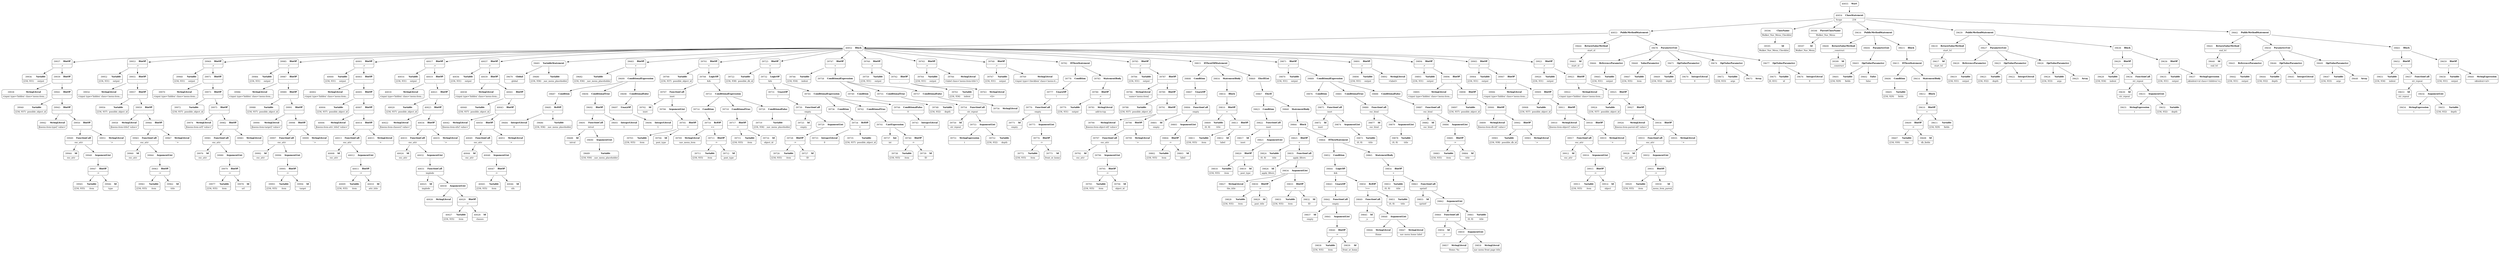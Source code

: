 digraph ast {
node [shape=none];
39936 [label=<<TABLE border='1' cellspacing='0' cellpadding='10' style='rounded' ><TR><TD border='0'>39936</TD><TD border='0'><B>Variable</B></TD></TR><HR/><TR><TD border='0' cellpadding='5'>(234, 931)</TD><TD border='0' cellpadding='5'>output</TD></TR></TABLE>>];
39937 [label=<<TABLE border='1' cellspacing='0' cellpadding='10' style='rounded' ><TR><TD border='0'>39937</TD><TD border='0'><B>BinOP</B></TD></TR><HR/><TR><TD border='0' cellpadding='5' colspan='2'>.=</TD></TR></TABLE>>];
39937 -> 39936 [weight=2];
39937 -> 39939 [weight=2];
39938 [label=<<TABLE border='1' cellspacing='0' cellpadding='10' style='rounded' ><TR><TD border='0'>39938</TD><TD border='0'><B>StringLiteral</B></TD></TR><HR/><TR><TD border='0' cellpadding='5' colspan='2'>&lt;input type='hidden' class='menu-item...</TD></TR></TABLE>>];
39939 [label=<<TABLE border='1' cellspacing='0' cellpadding='10' style='rounded' ><TR><TD border='0'>39939</TD><TD border='0'><B>BinOP</B></TD></TR><HR/><TR><TD border='0' cellpadding='5' colspan='2'>.</TD></TR></TABLE>>];
39939 -> 39938 [weight=2];
39939 -> 39941 [weight=2];
39940 [label=<<TABLE border='1' cellspacing='0' cellpadding='10' style='rounded' ><TR><TD border='0'>39940</TD><TD border='0'><B>Variable</B></TD></TR><HR/><TR><TD border='0' cellpadding='5'>(234, 937)</TD><TD border='0' cellpadding='5'>possible_object_id</TD></TR></TABLE>>];
39941 [label=<<TABLE border='1' cellspacing='0' cellpadding='10' style='rounded' ><TR><TD border='0'>39941</TD><TD border='0'><B>BinOP</B></TD></TR><HR/><TR><TD border='0' cellpadding='5' colspan='2'>.</TD></TR></TABLE>>];
39941 -> 39940 [weight=2];
39941 -> 39943 [weight=2];
39942 [label=<<TABLE border='1' cellspacing='0' cellpadding='10' style='rounded' ><TR><TD border='0'>39942</TD><TD border='0'><B>StringLiteral</B></TD></TR><HR/><TR><TD border='0' cellpadding='5' colspan='2'>][menu-item-type]' value='</TD></TR></TABLE>>];
39943 [label=<<TABLE border='1' cellspacing='0' cellpadding='10' style='rounded' ><TR><TD border='0'>39943</TD><TD border='0'><B>BinOP</B></TD></TR><HR/><TR><TD border='0' cellpadding='5' colspan='2'>.</TD></TR></TABLE>>];
39943 -> 39942 [weight=2];
39943 -> 39950 [weight=2];
39944 [label=<<TABLE border='1' cellspacing='0' cellpadding='10' style='rounded' ><TR><TD border='0'>39944</TD><TD border='0'><B>Id</B></TD></TR><HR/><TR><TD border='0' cellpadding='5' colspan='2'>esc_attr</TD></TR></TABLE>>];
39945 [label=<<TABLE border='1' cellspacing='0' cellpadding='10' style='rounded' ><TR><TD border='0'>39945</TD><TD border='0'><B>Variable</B></TD></TR><HR/><TR><TD border='0' cellpadding='5'>(234, 935)</TD><TD border='0' cellpadding='5'>item</TD></TR></TABLE>>];
39946 [label=<<TABLE border='1' cellspacing='0' cellpadding='10' style='rounded' ><TR><TD border='0'>39946</TD><TD border='0'><B>Id</B></TD></TR><HR/><TR><TD border='0' cellpadding='5' colspan='2'>type</TD></TR></TABLE>>];
39947 [label=<<TABLE border='1' cellspacing='0' cellpadding='10' style='rounded' ><TR><TD border='0'>39947</TD><TD border='0'><B>BinOP</B></TD></TR><HR/><TR><TD border='0' cellpadding='5' colspan='2'>-&gt;</TD></TR></TABLE>>];
39947 -> 39945 [weight=2];
39947 -> 39946 [weight=2];
39948 [label=<<TABLE border='1' cellspacing='0' cellpadding='10' style='rounded' ><TR><TD border='0'>39948</TD><TD border='0'><B>ArgumentList</B></TD></TR></TABLE>>];
39948 -> 39947 [weight=2];
39949 [label=<<TABLE border='1' cellspacing='0' cellpadding='10' style='rounded' ><TR><TD border='0'>39949</TD><TD border='0'><B>FunctionCall</B></TD></TR><HR/><TR><TD border='0' cellpadding='5' colspan='2'>esc_attr</TD></TR></TABLE>>];
39949 -> 39944 [weight=2];
39949 -> 39948 [weight=2];
39950 [label=<<TABLE border='1' cellspacing='0' cellpadding='10' style='rounded' ><TR><TD border='0'>39950</TD><TD border='0'><B>BinOP</B></TD></TR><HR/><TR><TD border='0' cellpadding='5' colspan='2'>.</TD></TR></TABLE>>];
39950 -> 39949 [weight=2];
39950 -> 39951 [weight=2];
39951 [label=<<TABLE border='1' cellspacing='0' cellpadding='10' style='rounded' ><TR><TD border='0'>39951</TD><TD border='0'><B>StringLiteral</B></TD></TR><HR/><TR><TD border='0' cellpadding='5' colspan='2'>' &gt;</TD></TR></TABLE>>];
39952 [label=<<TABLE border='1' cellspacing='0' cellpadding='10' style='rounded' ><TR><TD border='0'>39952</TD><TD border='0'><B>Variable</B></TD></TR><HR/><TR><TD border='0' cellpadding='5'>(234, 931)</TD><TD border='0' cellpadding='5'>output</TD></TR></TABLE>>];
39953 [label=<<TABLE border='1' cellspacing='0' cellpadding='10' style='rounded' ><TR><TD border='0'>39953</TD><TD border='0'><B>BinOP</B></TD></TR><HR/><TR><TD border='0' cellpadding='5' colspan='2'>.=</TD></TR></TABLE>>];
39953 -> 39952 [weight=2];
39953 -> 39955 [weight=2];
39954 [label=<<TABLE border='1' cellspacing='0' cellpadding='10' style='rounded' ><TR><TD border='0'>39954</TD><TD border='0'><B>StringLiteral</B></TD></TR><HR/><TR><TD border='0' cellpadding='5' colspan='2'>&lt;input type='hidden' class='menu-item...</TD></TR></TABLE>>];
39955 [label=<<TABLE border='1' cellspacing='0' cellpadding='10' style='rounded' ><TR><TD border='0'>39955</TD><TD border='0'><B>BinOP</B></TD></TR><HR/><TR><TD border='0' cellpadding='5' colspan='2'>.</TD></TR></TABLE>>];
39955 -> 39954 [weight=2];
39955 -> 39957 [weight=2];
39956 [label=<<TABLE border='1' cellspacing='0' cellpadding='10' style='rounded' ><TR><TD border='0'>39956</TD><TD border='0'><B>Variable</B></TD></TR><HR/><TR><TD border='0' cellpadding='5'>(234, 937)</TD><TD border='0' cellpadding='5'>possible_object_id</TD></TR></TABLE>>];
39957 [label=<<TABLE border='1' cellspacing='0' cellpadding='10' style='rounded' ><TR><TD border='0'>39957</TD><TD border='0'><B>BinOP</B></TD></TR><HR/><TR><TD border='0' cellpadding='5' colspan='2'>.</TD></TR></TABLE>>];
39957 -> 39956 [weight=2];
39957 -> 39959 [weight=2];
39958 [label=<<TABLE border='1' cellspacing='0' cellpadding='10' style='rounded' ><TR><TD border='0'>39958</TD><TD border='0'><B>StringLiteral</B></TD></TR><HR/><TR><TD border='0' cellpadding='5' colspan='2'>][menu-item-title]' value='</TD></TR></TABLE>>];
39959 [label=<<TABLE border='1' cellspacing='0' cellpadding='10' style='rounded' ><TR><TD border='0'>39959</TD><TD border='0'><B>BinOP</B></TD></TR><HR/><TR><TD border='0' cellpadding='5' colspan='2'>.</TD></TR></TABLE>>];
39959 -> 39958 [weight=2];
39959 -> 39966 [weight=2];
39960 [label=<<TABLE border='1' cellspacing='0' cellpadding='10' style='rounded' ><TR><TD border='0'>39960</TD><TD border='0'><B>Id</B></TD></TR><HR/><TR><TD border='0' cellpadding='5' colspan='2'>esc_attr</TD></TR></TABLE>>];
39961 [label=<<TABLE border='1' cellspacing='0' cellpadding='10' style='rounded' ><TR><TD border='0'>39961</TD><TD border='0'><B>Variable</B></TD></TR><HR/><TR><TD border='0' cellpadding='5'>(234, 935)</TD><TD border='0' cellpadding='5'>item</TD></TR></TABLE>>];
39962 [label=<<TABLE border='1' cellspacing='0' cellpadding='10' style='rounded' ><TR><TD border='0'>39962</TD><TD border='0'><B>Id</B></TD></TR><HR/><TR><TD border='0' cellpadding='5' colspan='2'>title</TD></TR></TABLE>>];
39963 [label=<<TABLE border='1' cellspacing='0' cellpadding='10' style='rounded' ><TR><TD border='0'>39963</TD><TD border='0'><B>BinOP</B></TD></TR><HR/><TR><TD border='0' cellpadding='5' colspan='2'>-&gt;</TD></TR></TABLE>>];
39963 -> 39961 [weight=2];
39963 -> 39962 [weight=2];
39964 [label=<<TABLE border='1' cellspacing='0' cellpadding='10' style='rounded' ><TR><TD border='0'>39964</TD><TD border='0'><B>ArgumentList</B></TD></TR></TABLE>>];
39964 -> 39963 [weight=2];
39965 [label=<<TABLE border='1' cellspacing='0' cellpadding='10' style='rounded' ><TR><TD border='0'>39965</TD><TD border='0'><B>FunctionCall</B></TD></TR><HR/><TR><TD border='0' cellpadding='5' colspan='2'>esc_attr</TD></TR></TABLE>>];
39965 -> 39960 [weight=2];
39965 -> 39964 [weight=2];
39966 [label=<<TABLE border='1' cellspacing='0' cellpadding='10' style='rounded' ><TR><TD border='0'>39966</TD><TD border='0'><B>BinOP</B></TD></TR><HR/><TR><TD border='0' cellpadding='5' colspan='2'>.</TD></TR></TABLE>>];
39966 -> 39965 [weight=2];
39966 -> 39967 [weight=2];
39967 [label=<<TABLE border='1' cellspacing='0' cellpadding='10' style='rounded' ><TR><TD border='0'>39967</TD><TD border='0'><B>StringLiteral</B></TD></TR><HR/><TR><TD border='0' cellpadding='5' colspan='2'>' &gt;</TD></TR></TABLE>>];
39968 [label=<<TABLE border='1' cellspacing='0' cellpadding='10' style='rounded' ><TR><TD border='0'>39968</TD><TD border='0'><B>Variable</B></TD></TR><HR/><TR><TD border='0' cellpadding='5'>(234, 931)</TD><TD border='0' cellpadding='5'>output</TD></TR></TABLE>>];
39969 [label=<<TABLE border='1' cellspacing='0' cellpadding='10' style='rounded' ><TR><TD border='0'>39969</TD><TD border='0'><B>BinOP</B></TD></TR><HR/><TR><TD border='0' cellpadding='5' colspan='2'>.=</TD></TR></TABLE>>];
39969 -> 39968 [weight=2];
39969 -> 39971 [weight=2];
39970 [label=<<TABLE border='1' cellspacing='0' cellpadding='10' style='rounded' ><TR><TD border='0'>39970</TD><TD border='0'><B>StringLiteral</B></TD></TR><HR/><TR><TD border='0' cellpadding='5' colspan='2'>&lt;input type='hidden' class='menu-item...</TD></TR></TABLE>>];
39971 [label=<<TABLE border='1' cellspacing='0' cellpadding='10' style='rounded' ><TR><TD border='0'>39971</TD><TD border='0'><B>BinOP</B></TD></TR><HR/><TR><TD border='0' cellpadding='5' colspan='2'>.</TD></TR></TABLE>>];
39971 -> 39970 [weight=2];
39971 -> 39973 [weight=2];
39972 [label=<<TABLE border='1' cellspacing='0' cellpadding='10' style='rounded' ><TR><TD border='0'>39972</TD><TD border='0'><B>Variable</B></TD></TR><HR/><TR><TD border='0' cellpadding='5'>(234, 937)</TD><TD border='0' cellpadding='5'>possible_object_id</TD></TR></TABLE>>];
39973 [label=<<TABLE border='1' cellspacing='0' cellpadding='10' style='rounded' ><TR><TD border='0'>39973</TD><TD border='0'><B>BinOP</B></TD></TR><HR/><TR><TD border='0' cellpadding='5' colspan='2'>.</TD></TR></TABLE>>];
39973 -> 39972 [weight=2];
39973 -> 39975 [weight=2];
39974 [label=<<TABLE border='1' cellspacing='0' cellpadding='10' style='rounded' ><TR><TD border='0'>39974</TD><TD border='0'><B>StringLiteral</B></TD></TR><HR/><TR><TD border='0' cellpadding='5' colspan='2'>][menu-item-url]' value='</TD></TR></TABLE>>];
39975 [label=<<TABLE border='1' cellspacing='0' cellpadding='10' style='rounded' ><TR><TD border='0'>39975</TD><TD border='0'><B>BinOP</B></TD></TR><HR/><TR><TD border='0' cellpadding='5' colspan='2'>.</TD></TR></TABLE>>];
39975 -> 39974 [weight=2];
39975 -> 39982 [weight=2];
39976 [label=<<TABLE border='1' cellspacing='0' cellpadding='10' style='rounded' ><TR><TD border='0'>39976</TD><TD border='0'><B>Id</B></TD></TR><HR/><TR><TD border='0' cellpadding='5' colspan='2'>esc_attr</TD></TR></TABLE>>];
39977 [label=<<TABLE border='1' cellspacing='0' cellpadding='10' style='rounded' ><TR><TD border='0'>39977</TD><TD border='0'><B>Variable</B></TD></TR><HR/><TR><TD border='0' cellpadding='5'>(234, 935)</TD><TD border='0' cellpadding='5'>item</TD></TR></TABLE>>];
39978 [label=<<TABLE border='1' cellspacing='0' cellpadding='10' style='rounded' ><TR><TD border='0'>39978</TD><TD border='0'><B>Id</B></TD></TR><HR/><TR><TD border='0' cellpadding='5' colspan='2'>url</TD></TR></TABLE>>];
39979 [label=<<TABLE border='1' cellspacing='0' cellpadding='10' style='rounded' ><TR><TD border='0'>39979</TD><TD border='0'><B>BinOP</B></TD></TR><HR/><TR><TD border='0' cellpadding='5' colspan='2'>-&gt;</TD></TR></TABLE>>];
39979 -> 39977 [weight=2];
39979 -> 39978 [weight=2];
39980 [label=<<TABLE border='1' cellspacing='0' cellpadding='10' style='rounded' ><TR><TD border='0'>39980</TD><TD border='0'><B>ArgumentList</B></TD></TR></TABLE>>];
39980 -> 39979 [weight=2];
39981 [label=<<TABLE border='1' cellspacing='0' cellpadding='10' style='rounded' ><TR><TD border='0'>39981</TD><TD border='0'><B>FunctionCall</B></TD></TR><HR/><TR><TD border='0' cellpadding='5' colspan='2'>esc_attr</TD></TR></TABLE>>];
39981 -> 39976 [weight=2];
39981 -> 39980 [weight=2];
39982 [label=<<TABLE border='1' cellspacing='0' cellpadding='10' style='rounded' ><TR><TD border='0'>39982</TD><TD border='0'><B>BinOP</B></TD></TR><HR/><TR><TD border='0' cellpadding='5' colspan='2'>.</TD></TR></TABLE>>];
39982 -> 39981 [weight=2];
39982 -> 39983 [weight=2];
39983 [label=<<TABLE border='1' cellspacing='0' cellpadding='10' style='rounded' ><TR><TD border='0'>39983</TD><TD border='0'><B>StringLiteral</B></TD></TR><HR/><TR><TD border='0' cellpadding='5' colspan='2'>' &gt;</TD></TR></TABLE>>];
39984 [label=<<TABLE border='1' cellspacing='0' cellpadding='10' style='rounded' ><TR><TD border='0'>39984</TD><TD border='0'><B>Variable</B></TD></TR><HR/><TR><TD border='0' cellpadding='5'>(234, 931)</TD><TD border='0' cellpadding='5'>output</TD></TR></TABLE>>];
39985 [label=<<TABLE border='1' cellspacing='0' cellpadding='10' style='rounded' ><TR><TD border='0'>39985</TD><TD border='0'><B>BinOP</B></TD></TR><HR/><TR><TD border='0' cellpadding='5' colspan='2'>.=</TD></TR></TABLE>>];
39985 -> 39984 [weight=2];
39985 -> 39987 [weight=2];
39986 [label=<<TABLE border='1' cellspacing='0' cellpadding='10' style='rounded' ><TR><TD border='0'>39986</TD><TD border='0'><B>StringLiteral</B></TD></TR><HR/><TR><TD border='0' cellpadding='5' colspan='2'>&lt;input type='hidden' class='menu-item...</TD></TR></TABLE>>];
39987 [label=<<TABLE border='1' cellspacing='0' cellpadding='10' style='rounded' ><TR><TD border='0'>39987</TD><TD border='0'><B>BinOP</B></TD></TR><HR/><TR><TD border='0' cellpadding='5' colspan='2'>.</TD></TR></TABLE>>];
39987 -> 39986 [weight=2];
39987 -> 39989 [weight=2];
39988 [label=<<TABLE border='1' cellspacing='0' cellpadding='10' style='rounded' ><TR><TD border='0'>39988</TD><TD border='0'><B>Variable</B></TD></TR><HR/><TR><TD border='0' cellpadding='5'>(234, 937)</TD><TD border='0' cellpadding='5'>possible_object_id</TD></TR></TABLE>>];
39989 [label=<<TABLE border='1' cellspacing='0' cellpadding='10' style='rounded' ><TR><TD border='0'>39989</TD><TD border='0'><B>BinOP</B></TD></TR><HR/><TR><TD border='0' cellpadding='5' colspan='2'>.</TD></TR></TABLE>>];
39989 -> 39988 [weight=2];
39989 -> 39991 [weight=2];
39990 [label=<<TABLE border='1' cellspacing='0' cellpadding='10' style='rounded' ><TR><TD border='0'>39990</TD><TD border='0'><B>StringLiteral</B></TD></TR><HR/><TR><TD border='0' cellpadding='5' colspan='2'>][menu-item-target]' value='</TD></TR></TABLE>>];
39991 [label=<<TABLE border='1' cellspacing='0' cellpadding='10' style='rounded' ><TR><TD border='0'>39991</TD><TD border='0'><B>BinOP</B></TD></TR><HR/><TR><TD border='0' cellpadding='5' colspan='2'>.</TD></TR></TABLE>>];
39991 -> 39990 [weight=2];
39991 -> 39998 [weight=2];
39992 [label=<<TABLE border='1' cellspacing='0' cellpadding='10' style='rounded' ><TR><TD border='0'>39992</TD><TD border='0'><B>Id</B></TD></TR><HR/><TR><TD border='0' cellpadding='5' colspan='2'>esc_attr</TD></TR></TABLE>>];
39993 [label=<<TABLE border='1' cellspacing='0' cellpadding='10' style='rounded' ><TR><TD border='0'>39993</TD><TD border='0'><B>Variable</B></TD></TR><HR/><TR><TD border='0' cellpadding='5'>(234, 935)</TD><TD border='0' cellpadding='5'>item</TD></TR></TABLE>>];
39994 [label=<<TABLE border='1' cellspacing='0' cellpadding='10' style='rounded' ><TR><TD border='0'>39994</TD><TD border='0'><B>Id</B></TD></TR><HR/><TR><TD border='0' cellpadding='5' colspan='2'>target</TD></TR></TABLE>>];
39995 [label=<<TABLE border='1' cellspacing='0' cellpadding='10' style='rounded' ><TR><TD border='0'>39995</TD><TD border='0'><B>BinOP</B></TD></TR><HR/><TR><TD border='0' cellpadding='5' colspan='2'>-&gt;</TD></TR></TABLE>>];
39995 -> 39993 [weight=2];
39995 -> 39994 [weight=2];
39996 [label=<<TABLE border='1' cellspacing='0' cellpadding='10' style='rounded' ><TR><TD border='0'>39996</TD><TD border='0'><B>ArgumentList</B></TD></TR></TABLE>>];
39996 -> 39995 [weight=2];
39997 [label=<<TABLE border='1' cellspacing='0' cellpadding='10' style='rounded' ><TR><TD border='0'>39997</TD><TD border='0'><B>FunctionCall</B></TD></TR><HR/><TR><TD border='0' cellpadding='5' colspan='2'>esc_attr</TD></TR></TABLE>>];
39997 -> 39992 [weight=2];
39997 -> 39996 [weight=2];
39998 [label=<<TABLE border='1' cellspacing='0' cellpadding='10' style='rounded' ><TR><TD border='0'>39998</TD><TD border='0'><B>BinOP</B></TD></TR><HR/><TR><TD border='0' cellpadding='5' colspan='2'>.</TD></TR></TABLE>>];
39998 -> 39997 [weight=2];
39998 -> 39999 [weight=2];
39999 [label=<<TABLE border='1' cellspacing='0' cellpadding='10' style='rounded' ><TR><TD border='0'>39999</TD><TD border='0'><B>StringLiteral</B></TD></TR><HR/><TR><TD border='0' cellpadding='5' colspan='2'>' &gt;</TD></TR></TABLE>>];
40000 [label=<<TABLE border='1' cellspacing='0' cellpadding='10' style='rounded' ><TR><TD border='0'>40000</TD><TD border='0'><B>Variable</B></TD></TR><HR/><TR><TD border='0' cellpadding='5'>(234, 931)</TD><TD border='0' cellpadding='5'>output</TD></TR></TABLE>>];
40001 [label=<<TABLE border='1' cellspacing='0' cellpadding='10' style='rounded' ><TR><TD border='0'>40001</TD><TD border='0'><B>BinOP</B></TD></TR><HR/><TR><TD border='0' cellpadding='5' colspan='2'>.=</TD></TR></TABLE>>];
40001 -> 40000 [weight=2];
40001 -> 40003 [weight=2];
40002 [label=<<TABLE border='1' cellspacing='0' cellpadding='10' style='rounded' ><TR><TD border='0'>40002</TD><TD border='0'><B>StringLiteral</B></TD></TR><HR/><TR><TD border='0' cellpadding='5' colspan='2'>&lt;input type='hidden' class='menu-item...</TD></TR></TABLE>>];
40003 [label=<<TABLE border='1' cellspacing='0' cellpadding='10' style='rounded' ><TR><TD border='0'>40003</TD><TD border='0'><B>BinOP</B></TD></TR><HR/><TR><TD border='0' cellpadding='5' colspan='2'>.</TD></TR></TABLE>>];
40003 -> 40002 [weight=2];
40003 -> 40005 [weight=2];
40004 [label=<<TABLE border='1' cellspacing='0' cellpadding='10' style='rounded' ><TR><TD border='0'>40004</TD><TD border='0'><B>Variable</B></TD></TR><HR/><TR><TD border='0' cellpadding='5'>(234, 937)</TD><TD border='0' cellpadding='5'>possible_object_id</TD></TR></TABLE>>];
40005 [label=<<TABLE border='1' cellspacing='0' cellpadding='10' style='rounded' ><TR><TD border='0'>40005</TD><TD border='0'><B>BinOP</B></TD></TR><HR/><TR><TD border='0' cellpadding='5' colspan='2'>.</TD></TR></TABLE>>];
40005 -> 40004 [weight=2];
40005 -> 40007 [weight=2];
40006 [label=<<TABLE border='1' cellspacing='0' cellpadding='10' style='rounded' ><TR><TD border='0'>40006</TD><TD border='0'><B>StringLiteral</B></TD></TR><HR/><TR><TD border='0' cellpadding='5' colspan='2'>][menu-item-attr_title]' value='</TD></TR></TABLE>>];
40007 [label=<<TABLE border='1' cellspacing='0' cellpadding='10' style='rounded' ><TR><TD border='0'>40007</TD><TD border='0'><B>BinOP</B></TD></TR><HR/><TR><TD border='0' cellpadding='5' colspan='2'>.</TD></TR></TABLE>>];
40007 -> 40006 [weight=2];
40007 -> 40014 [weight=2];
40008 [label=<<TABLE border='1' cellspacing='0' cellpadding='10' style='rounded' ><TR><TD border='0'>40008</TD><TD border='0'><B>Id</B></TD></TR><HR/><TR><TD border='0' cellpadding='5' colspan='2'>esc_attr</TD></TR></TABLE>>];
40009 [label=<<TABLE border='1' cellspacing='0' cellpadding='10' style='rounded' ><TR><TD border='0'>40009</TD><TD border='0'><B>Variable</B></TD></TR><HR/><TR><TD border='0' cellpadding='5'>(234, 935)</TD><TD border='0' cellpadding='5'>item</TD></TR></TABLE>>];
40010 [label=<<TABLE border='1' cellspacing='0' cellpadding='10' style='rounded' ><TR><TD border='0'>40010</TD><TD border='0'><B>Id</B></TD></TR><HR/><TR><TD border='0' cellpadding='5' colspan='2'>attr_title</TD></TR></TABLE>>];
40011 [label=<<TABLE border='1' cellspacing='0' cellpadding='10' style='rounded' ><TR><TD border='0'>40011</TD><TD border='0'><B>BinOP</B></TD></TR><HR/><TR><TD border='0' cellpadding='5' colspan='2'>-&gt;</TD></TR></TABLE>>];
40011 -> 40009 [weight=2];
40011 -> 40010 [weight=2];
40012 [label=<<TABLE border='1' cellspacing='0' cellpadding='10' style='rounded' ><TR><TD border='0'>40012</TD><TD border='0'><B>ArgumentList</B></TD></TR></TABLE>>];
40012 -> 40011 [weight=2];
40013 [label=<<TABLE border='1' cellspacing='0' cellpadding='10' style='rounded' ><TR><TD border='0'>40013</TD><TD border='0'><B>FunctionCall</B></TD></TR><HR/><TR><TD border='0' cellpadding='5' colspan='2'>esc_attr</TD></TR></TABLE>>];
40013 -> 40008 [weight=2];
40013 -> 40012 [weight=2];
40014 [label=<<TABLE border='1' cellspacing='0' cellpadding='10' style='rounded' ><TR><TD border='0'>40014</TD><TD border='0'><B>BinOP</B></TD></TR><HR/><TR><TD border='0' cellpadding='5' colspan='2'>.</TD></TR></TABLE>>];
40014 -> 40013 [weight=2];
40014 -> 40015 [weight=2];
40015 [label=<<TABLE border='1' cellspacing='0' cellpadding='10' style='rounded' ><TR><TD border='0'>40015</TD><TD border='0'><B>StringLiteral</B></TD></TR><HR/><TR><TD border='0' cellpadding='5' colspan='2'>' &gt;</TD></TR></TABLE>>];
40016 [label=<<TABLE border='1' cellspacing='0' cellpadding='10' style='rounded' ><TR><TD border='0'>40016</TD><TD border='0'><B>Variable</B></TD></TR><HR/><TR><TD border='0' cellpadding='5'>(234, 931)</TD><TD border='0' cellpadding='5'>output</TD></TR></TABLE>>];
40017 [label=<<TABLE border='1' cellspacing='0' cellpadding='10' style='rounded' ><TR><TD border='0'>40017</TD><TD border='0'><B>BinOP</B></TD></TR><HR/><TR><TD border='0' cellpadding='5' colspan='2'>.=</TD></TR></TABLE>>];
40017 -> 40016 [weight=2];
40017 -> 40019 [weight=2];
40018 [label=<<TABLE border='1' cellspacing='0' cellpadding='10' style='rounded' ><TR><TD border='0'>40018</TD><TD border='0'><B>StringLiteral</B></TD></TR><HR/><TR><TD border='0' cellpadding='5' colspan='2'>&lt;input type='hidden' class='menu-item...</TD></TR></TABLE>>];
40019 [label=<<TABLE border='1' cellspacing='0' cellpadding='10' style='rounded' ><TR><TD border='0'>40019</TD><TD border='0'><B>BinOP</B></TD></TR><HR/><TR><TD border='0' cellpadding='5' colspan='2'>.</TD></TR></TABLE>>];
40019 -> 40018 [weight=2];
40019 -> 40021 [weight=2];
40020 [label=<<TABLE border='1' cellspacing='0' cellpadding='10' style='rounded' ><TR><TD border='0'>40020</TD><TD border='0'><B>Variable</B></TD></TR><HR/><TR><TD border='0' cellpadding='5'>(234, 937)</TD><TD border='0' cellpadding='5'>possible_object_id</TD></TR></TABLE>>];
40021 [label=<<TABLE border='1' cellspacing='0' cellpadding='10' style='rounded' ><TR><TD border='0'>40021</TD><TD border='0'><B>BinOP</B></TD></TR><HR/><TR><TD border='0' cellpadding='5' colspan='2'>.</TD></TR></TABLE>>];
40021 -> 40020 [weight=2];
40021 -> 40023 [weight=2];
40022 [label=<<TABLE border='1' cellspacing='0' cellpadding='10' style='rounded' ><TR><TD border='0'>40022</TD><TD border='0'><B>StringLiteral</B></TD></TR><HR/><TR><TD border='0' cellpadding='5' colspan='2'>][menu-item-classes]' value='</TD></TR></TABLE>>];
40023 [label=<<TABLE border='1' cellspacing='0' cellpadding='10' style='rounded' ><TR><TD border='0'>40023</TD><TD border='0'><B>BinOP</B></TD></TR><HR/><TR><TD border='0' cellpadding='5' colspan='2'>.</TD></TR></TABLE>>];
40023 -> 40022 [weight=2];
40023 -> 40034 [weight=2];
40024 [label=<<TABLE border='1' cellspacing='0' cellpadding='10' style='rounded' ><TR><TD border='0'>40024</TD><TD border='0'><B>Id</B></TD></TR><HR/><TR><TD border='0' cellpadding='5' colspan='2'>esc_attr</TD></TR></TABLE>>];
40025 [label=<<TABLE border='1' cellspacing='0' cellpadding='10' style='rounded' ><TR><TD border='0'>40025</TD><TD border='0'><B>Id</B></TD></TR><HR/><TR><TD border='0' cellpadding='5' colspan='2'>implode</TD></TR></TABLE>>];
40026 [label=<<TABLE border='1' cellspacing='0' cellpadding='10' style='rounded' ><TR><TD border='0'>40026</TD><TD border='0'><B>StringLiteral</B></TD></TR><HR/><TR><TD border='0' cellpadding='5' colspan='2'> </TD></TR></TABLE>>];
40027 [label=<<TABLE border='1' cellspacing='0' cellpadding='10' style='rounded' ><TR><TD border='0'>40027</TD><TD border='0'><B>Variable</B></TD></TR><HR/><TR><TD border='0' cellpadding='5'>(234, 935)</TD><TD border='0' cellpadding='5'>item</TD></TR></TABLE>>];
40028 [label=<<TABLE border='1' cellspacing='0' cellpadding='10' style='rounded' ><TR><TD border='0'>40028</TD><TD border='0'><B>Id</B></TD></TR><HR/><TR><TD border='0' cellpadding='5' colspan='2'>classes</TD></TR></TABLE>>];
40029 [label=<<TABLE border='1' cellspacing='0' cellpadding='10' style='rounded' ><TR><TD border='0'>40029</TD><TD border='0'><B>BinOP</B></TD></TR><HR/><TR><TD border='0' cellpadding='5' colspan='2'>-&gt;</TD></TR></TABLE>>];
40029 -> 40027 [weight=2];
40029 -> 40028 [weight=2];
40030 [label=<<TABLE border='1' cellspacing='0' cellpadding='10' style='rounded' ><TR><TD border='0'>40030</TD><TD border='0'><B>ArgumentList</B></TD></TR></TABLE>>];
40030 -> 40026 [weight=2];
40030 -> 40029 [weight=2];
40031 [label=<<TABLE border='1' cellspacing='0' cellpadding='10' style='rounded' ><TR><TD border='0'>40031</TD><TD border='0'><B>FunctionCall</B></TD></TR><HR/><TR><TD border='0' cellpadding='5' colspan='2'>implode</TD></TR></TABLE>>];
40031 -> 40025 [weight=2];
40031 -> 40030 [weight=2];
40032 [label=<<TABLE border='1' cellspacing='0' cellpadding='10' style='rounded' ><TR><TD border='0'>40032</TD><TD border='0'><B>ArgumentList</B></TD></TR></TABLE>>];
40032 -> 40031 [weight=2];
40033 [label=<<TABLE border='1' cellspacing='0' cellpadding='10' style='rounded' ><TR><TD border='0'>40033</TD><TD border='0'><B>FunctionCall</B></TD></TR><HR/><TR><TD border='0' cellpadding='5' colspan='2'>esc_attr</TD></TR></TABLE>>];
40033 -> 40024 [weight=2];
40033 -> 40032 [weight=2];
40034 [label=<<TABLE border='1' cellspacing='0' cellpadding='10' style='rounded' ><TR><TD border='0'>40034</TD><TD border='0'><B>BinOP</B></TD></TR><HR/><TR><TD border='0' cellpadding='5' colspan='2'>.</TD></TR></TABLE>>];
40034 -> 40033 [weight=2];
40034 -> 40035 [weight=2];
40035 [label=<<TABLE border='1' cellspacing='0' cellpadding='10' style='rounded' ><TR><TD border='0'>40035</TD><TD border='0'><B>StringLiteral</B></TD></TR><HR/><TR><TD border='0' cellpadding='5' colspan='2'>' &gt;</TD></TR></TABLE>>];
40036 [label=<<TABLE border='1' cellspacing='0' cellpadding='10' style='rounded' ><TR><TD border='0'>40036</TD><TD border='0'><B>Variable</B></TD></TR><HR/><TR><TD border='0' cellpadding='5'>(234, 931)</TD><TD border='0' cellpadding='5'>output</TD></TR></TABLE>>];
40037 [label=<<TABLE border='1' cellspacing='0' cellpadding='10' style='rounded' ><TR><TD border='0'>40037</TD><TD border='0'><B>BinOP</B></TD></TR><HR/><TR><TD border='0' cellpadding='5' colspan='2'>.=</TD></TR></TABLE>>];
40037 -> 40036 [weight=2];
40037 -> 40039 [weight=2];
40038 [label=<<TABLE border='1' cellspacing='0' cellpadding='10' style='rounded' ><TR><TD border='0'>40038</TD><TD border='0'><B>StringLiteral</B></TD></TR><HR/><TR><TD border='0' cellpadding='5' colspan='2'>&lt;input type='hidden' class='menu-item...</TD></TR></TABLE>>];
40039 [label=<<TABLE border='1' cellspacing='0' cellpadding='10' style='rounded' ><TR><TD border='0'>40039</TD><TD border='0'><B>BinOP</B></TD></TR><HR/><TR><TD border='0' cellpadding='5' colspan='2'>.</TD></TR></TABLE>>];
40039 -> 40038 [weight=2];
40039 -> 40041 [weight=2];
40040 [label=<<TABLE border='1' cellspacing='0' cellpadding='10' style='rounded' ><TR><TD border='0'>40040</TD><TD border='0'><B>Variable</B></TD></TR><HR/><TR><TD border='0' cellpadding='5'>(234, 937)</TD><TD border='0' cellpadding='5'>possible_object_id</TD></TR></TABLE>>];
40041 [label=<<TABLE border='1' cellspacing='0' cellpadding='10' style='rounded' ><TR><TD border='0'>40041</TD><TD border='0'><B>BinOP</B></TD></TR><HR/><TR><TD border='0' cellpadding='5' colspan='2'>.</TD></TR></TABLE>>];
40041 -> 40040 [weight=2];
40041 -> 40043 [weight=2];
40042 [label=<<TABLE border='1' cellspacing='0' cellpadding='10' style='rounded' ><TR><TD border='0'>40042</TD><TD border='0'><B>StringLiteral</B></TD></TR><HR/><TR><TD border='0' cellpadding='5' colspan='2'>][menu-item-xfn]' value='</TD></TR></TABLE>>];
40043 [label=<<TABLE border='1' cellspacing='0' cellpadding='10' style='rounded' ><TR><TD border='0'>40043</TD><TD border='0'><B>BinOP</B></TD></TR><HR/><TR><TD border='0' cellpadding='5' colspan='2'>.</TD></TR></TABLE>>];
40043 -> 40042 [weight=2];
40043 -> 40050 [weight=2];
40044 [label=<<TABLE border='1' cellspacing='0' cellpadding='10' style='rounded' ><TR><TD border='0'>40044</TD><TD border='0'><B>Id</B></TD></TR><HR/><TR><TD border='0' cellpadding='5' colspan='2'>esc_attr</TD></TR></TABLE>>];
40045 [label=<<TABLE border='1' cellspacing='0' cellpadding='10' style='rounded' ><TR><TD border='0'>40045</TD><TD border='0'><B>Variable</B></TD></TR><HR/><TR><TD border='0' cellpadding='5'>(234, 935)</TD><TD border='0' cellpadding='5'>item</TD></TR></TABLE>>];
40046 [label=<<TABLE border='1' cellspacing='0' cellpadding='10' style='rounded' ><TR><TD border='0'>40046</TD><TD border='0'><B>Id</B></TD></TR><HR/><TR><TD border='0' cellpadding='5' colspan='2'>xfn</TD></TR></TABLE>>];
40047 [label=<<TABLE border='1' cellspacing='0' cellpadding='10' style='rounded' ><TR><TD border='0'>40047</TD><TD border='0'><B>BinOP</B></TD></TR><HR/><TR><TD border='0' cellpadding='5' colspan='2'>-&gt;</TD></TR></TABLE>>];
40047 -> 40045 [weight=2];
40047 -> 40046 [weight=2];
40048 [label=<<TABLE border='1' cellspacing='0' cellpadding='10' style='rounded' ><TR><TD border='0'>40048</TD><TD border='0'><B>ArgumentList</B></TD></TR></TABLE>>];
40048 -> 40047 [weight=2];
40049 [label=<<TABLE border='1' cellspacing='0' cellpadding='10' style='rounded' ><TR><TD border='0'>40049</TD><TD border='0'><B>FunctionCall</B></TD></TR><HR/><TR><TD border='0' cellpadding='5' colspan='2'>esc_attr</TD></TR></TABLE>>];
40049 -> 40044 [weight=2];
40049 -> 40048 [weight=2];
40050 [label=<<TABLE border='1' cellspacing='0' cellpadding='10' style='rounded' ><TR><TD border='0'>40050</TD><TD border='0'><B>BinOP</B></TD></TR><HR/><TR><TD border='0' cellpadding='5' colspan='2'>.</TD></TR></TABLE>>];
40050 -> 40049 [weight=2];
40050 -> 40051 [weight=2];
40051 [label=<<TABLE border='1' cellspacing='0' cellpadding='10' style='rounded' ><TR><TD border='0'>40051</TD><TD border='0'><B>StringLiteral</B></TD></TR><HR/><TR><TD border='0' cellpadding='5' colspan='2'>' &gt;</TD></TR></TABLE>>];
40052 [label=<<TABLE border='1' cellspacing='0' cellpadding='10' style='rounded' ><TR><TD border='0'>40052</TD><TD border='0'><B>Block</B></TD></TR></TABLE>>];
40052 -> 39681 [weight=2];
40052 -> 39683 [weight=2];
40052 -> 39701 [weight=2];
40052 -> 39723 [weight=2];
40052 -> 39747 [weight=2];
40052 -> 39760 [weight=2];
40052 -> 39765 [weight=2];
40052 -> 39768 [weight=2];
40052 -> 39782 [weight=2];
40052 -> 39785 [weight=2];
40052 -> 39815 [weight=2];
40052 -> 39871 [weight=2];
40052 -> 39891 [weight=2];
40052 -> 39894 [weight=2];
40052 -> 39905 [weight=2];
40052 -> 39921 [weight=2];
40052 -> 39937 [weight=2];
40052 -> 39953 [weight=2];
40052 -> 39969 [weight=2];
40052 -> 39985 [weight=2];
40052 -> 40001 [weight=2];
40052 -> 40017 [weight=2];
40052 -> 40037 [weight=2];
40053 [label=<<TABLE border='1' cellspacing='0' cellpadding='10' style='rounded' ><TR><TD border='0'>40053</TD><TD border='0'><B>PublicMethodStatement</B></TD></TR></TABLE>>];
40053 -> 39664 [weight=2];
40053 -> 39678 [weight=2];
40053 -> 40052 [weight=2];
40054 [label=<<TABLE border='1' cellspacing='0' cellpadding='10' style='rounded' ><TR><TD border='0'>40054</TD><TD border='0'><B>ClassStatement</B></TD></TR><HR/><TR><TD border='0' cellpadding='5'>Scope</TD><TD border='0' cellpadding='5'>234</TD></TR></TABLE>>];
40054 -> 39596 [weight=2];
40054 -> 39598 [weight=2];
40054 -> 39616 [weight=2];
40054 -> 39639 [weight=2];
40054 -> 39662 [weight=2];
40054 -> 40053 [weight=2];
40055 [label=<<TABLE border='1' cellspacing='0' cellpadding='10' style='rounded' ><TR><TD border='0'>40055</TD><TD border='0'><B>Start</B></TD></TR></TABLE>>];
40055 -> 40054 [weight=2];
39595 [label=<<TABLE border='1' cellspacing='0' cellpadding='10' style='rounded' ><TR><TD border='0'>39595</TD><TD border='0'><B>Id</B></TD></TR><HR/><TR><TD border='0' cellpadding='5' colspan='2'>Walker_Nav_Menu_Checklist</TD></TR></TABLE>>];
39596 [label=<<TABLE border='1' cellspacing='0' cellpadding='10' style='rounded' ><TR><TD border='0'>39596</TD><TD border='0'><B>ClassName</B></TD></TR><HR/><TR><TD border='0' cellpadding='5' colspan='2'>Walker_Nav_Menu_Checklist</TD></TR></TABLE>>];
39596 -> 39595 [weight=2];
39597 [label=<<TABLE border='1' cellspacing='0' cellpadding='10' style='rounded' ><TR><TD border='0'>39597</TD><TD border='0'><B>Id</B></TD></TR><HR/><TR><TD border='0' cellpadding='5' colspan='2'>Walker_Nav_Menu</TD></TR></TABLE>>];
39598 [label=<<TABLE border='1' cellspacing='0' cellpadding='10' style='rounded' ><TR><TD border='0'>39598</TD><TD border='0'><B>ParentClassName</B></TD></TR><HR/><TR><TD border='0' cellpadding='5' colspan='2'>Walker_Nav_Menu</TD></TR></TABLE>>];
39598 -> 39597 [weight=2];
39599 [label=<<TABLE border='1' cellspacing='0' cellpadding='10' style='rounded' ><TR><TD border='0'>39599</TD><TD border='0'><B>Id</B></TD></TR><HR/><TR><TD border='0' cellpadding='5' colspan='2'>__construct</TD></TR></TABLE>>];
39600 [label=<<TABLE border='1' cellspacing='0' cellpadding='10' style='rounded' ><TR><TD border='0'>39600</TD><TD border='0'><B>ReturnValueMethod</B></TD></TR><HR/><TR><TD border='0' cellpadding='5' colspan='2'>__construct</TD></TR></TABLE>>];
39600 -> 39599 [weight=2];
39601 [label=<<TABLE border='1' cellspacing='0' cellpadding='10' style='rounded' ><TR><TD border='0'>39601</TD><TD border='0'><B>Variable</B></TD></TR><HR/><TR><TD border='0' cellpadding='5'>(234, 929)</TD><TD border='0' cellpadding='5'>fields</TD></TR></TABLE>>];
39602 [label=<<TABLE border='1' cellspacing='0' cellpadding='10' style='rounded' ><TR><TD border='0'>39602</TD><TD border='0'><B>False</B></TD></TR><HR/><TR><TD border='0' cellpadding='5' colspan='2'>false</TD></TR></TABLE>>];
39603 [label=<<TABLE border='1' cellspacing='0' cellpadding='10' style='rounded' ><TR><TD border='0'>39603</TD><TD border='0'><B>OptValueParameter</B></TD></TR></TABLE>>];
39603 -> 39601 [weight=2];
39603 -> 39602 [weight=2];
39604 [label=<<TABLE border='1' cellspacing='0' cellpadding='10' style='rounded' ><TR><TD border='0'>39604</TD><TD border='0'><B>ParameterList</B></TD></TR></TABLE>>];
39604 -> 39603 [weight=2];
39605 [label=<<TABLE border='1' cellspacing='0' cellpadding='10' style='rounded' ><TR><TD border='0'>39605</TD><TD border='0'><B>Variable</B></TD></TR><HR/><TR><TD border='0' cellpadding='5'>(234, 929)</TD><TD border='0' cellpadding='5'>fields</TD></TR></TABLE>>];
39606 [label=<<TABLE border='1' cellspacing='0' cellpadding='10' style='rounded' ><TR><TD border='0'>39606</TD><TD border='0'><B>Condition</B></TD></TR></TABLE>>];
39606 -> 39605 [weight=2];
39607 [label=<<TABLE border='1' cellspacing='0' cellpadding='10' style='rounded' ><TR><TD border='0'>39607</TD><TD border='0'><B>Variable</B></TD></TR><HR/><TR><TD border='0' cellpadding='5'>(234, 930)</TD><TD border='0' cellpadding='5'>this</TD></TR></TABLE>>];
39608 [label=<<TABLE border='1' cellspacing='0' cellpadding='10' style='rounded' ><TR><TD border='0'>39608</TD><TD border='0'><B>Id</B></TD></TR><HR/><TR><TD border='0' cellpadding='5' colspan='2'>db_fields</TD></TR></TABLE>>];
39609 [label=<<TABLE border='1' cellspacing='0' cellpadding='10' style='rounded' ><TR><TD border='0'>39609</TD><TD border='0'><B>BinOP</B></TD></TR><HR/><TR><TD border='0' cellpadding='5' colspan='2'>-&gt;</TD></TR></TABLE>>];
39609 -> 39607 [weight=2];
39609 -> 39608 [weight=2];
39610 [label=<<TABLE border='1' cellspacing='0' cellpadding='10' style='rounded' ><TR><TD border='0'>39610</TD><TD border='0'><B>BinOP</B></TD></TR><HR/><TR><TD border='0' cellpadding='5' colspan='2'>=</TD></TR></TABLE>>];
39610 -> 39609 [weight=2];
39610 -> 39611 [weight=2];
39611 [label=<<TABLE border='1' cellspacing='0' cellpadding='10' style='rounded' ><TR><TD border='0'>39611</TD><TD border='0'><B>Variable</B></TD></TR><HR/><TR><TD border='0' cellpadding='5'>(234, 929)</TD><TD border='0' cellpadding='5'>fields</TD></TR></TABLE>>];
39612 [label=<<TABLE border='1' cellspacing='0' cellpadding='10' style='rounded' ><TR><TD border='0'>39612</TD><TD border='0'><B>Block</B></TD></TR></TABLE>>];
39612 -> 39610 [weight=2];
39613 [label=<<TABLE border='1' cellspacing='0' cellpadding='10' style='rounded' ><TR><TD border='0'>39613</TD><TD border='0'><B>IfThenStatement</B></TD></TR></TABLE>>];
39613 -> 39606 [weight=2];
39613 -> 39614 [weight=2];
39614 [label=<<TABLE border='1' cellspacing='0' cellpadding='10' style='rounded' ><TR><TD border='0'>39614</TD><TD border='0'><B>StatementBody</B></TD></TR></TABLE>>];
39614 -> 39612 [weight=2];
39615 [label=<<TABLE border='1' cellspacing='0' cellpadding='10' style='rounded' ><TR><TD border='0'>39615</TD><TD border='0'><B>Block</B></TD></TR></TABLE>>];
39615 -> 39613 [weight=2];
39616 [label=<<TABLE border='1' cellspacing='0' cellpadding='10' style='rounded' ><TR><TD border='0'>39616</TD><TD border='0'><B>PublicMethodStatement</B></TD></TR></TABLE>>];
39616 -> 39600 [weight=2];
39616 -> 39604 [weight=2];
39616 -> 39615 [weight=2];
39617 [label=<<TABLE border='1' cellspacing='0' cellpadding='10' style='rounded' ><TR><TD border='0'>39617</TD><TD border='0'><B>Id</B></TD></TR><HR/><TR><TD border='0' cellpadding='5' colspan='2'>start_lvl</TD></TR></TABLE>>];
39618 [label=<<TABLE border='1' cellspacing='0' cellpadding='10' style='rounded' ><TR><TD border='0'>39618</TD><TD border='0'><B>ReturnValueMethod</B></TD></TR><HR/><TR><TD border='0' cellpadding='5' colspan='2'>start_lvl</TD></TR></TABLE>>];
39618 -> 39617 [weight=2];
39619 [label=<<TABLE border='1' cellspacing='0' cellpadding='10' style='rounded' ><TR><TD border='0'>39619</TD><TD border='0'><B>Variable</B></TD></TR><HR/><TR><TD border='0' cellpadding='5'>(234, 931)</TD><TD border='0' cellpadding='5'>output</TD></TR></TABLE>>];
39620 [label=<<TABLE border='1' cellspacing='0' cellpadding='10' style='rounded' ><TR><TD border='0'>39620</TD><TD border='0'><B>ReferenceParameter</B></TD></TR></TABLE>>];
39620 -> 39619 [weight=2];
39621 [label=<<TABLE border='1' cellspacing='0' cellpadding='10' style='rounded' ><TR><TD border='0'>39621</TD><TD border='0'><B>Variable</B></TD></TR><HR/><TR><TD border='0' cellpadding='5'>(234, 932)</TD><TD border='0' cellpadding='5'>depth</TD></TR></TABLE>>];
39622 [label=<<TABLE border='1' cellspacing='0' cellpadding='10' style='rounded' ><TR><TD border='0'>39622</TD><TD border='0'><B>IntegerLiteral</B></TD></TR><HR/><TR><TD border='0' cellpadding='5' colspan='2'>0</TD></TR></TABLE>>];
39623 [label=<<TABLE border='1' cellspacing='0' cellpadding='10' style='rounded' ><TR><TD border='0'>39623</TD><TD border='0'><B>OptValueParameter</B></TD></TR></TABLE>>];
39623 -> 39621 [weight=2];
39623 -> 39622 [weight=2];
39624 [label=<<TABLE border='1' cellspacing='0' cellpadding='10' style='rounded' ><TR><TD border='0'>39624</TD><TD border='0'><B>Variable</B></TD></TR><HR/><TR><TD border='0' cellpadding='5'>(234, 933)</TD><TD border='0' cellpadding='5'>args</TD></TR></TABLE>>];
39625 [label=<<TABLE border='1' cellspacing='0' cellpadding='10' style='rounded' ><TR><TD border='0'>39625</TD><TD border='0'><B>Array</B></TD></TR></TABLE>>];
39626 [label=<<TABLE border='1' cellspacing='0' cellpadding='10' style='rounded' ><TR><TD border='0'>39626</TD><TD border='0'><B>OptValueParameter</B></TD></TR></TABLE>>];
39626 -> 39624 [weight=2];
39626 -> 39625 [weight=2];
39627 [label=<<TABLE border='1' cellspacing='0' cellpadding='10' style='rounded' ><TR><TD border='0'>39627</TD><TD border='0'><B>ParameterList</B></TD></TR></TABLE>>];
39627 -> 39620 [weight=2];
39627 -> 39623 [weight=2];
39627 -> 39626 [weight=2];
39628 [label=<<TABLE border='1' cellspacing='0' cellpadding='10' style='rounded' ><TR><TD border='0'>39628</TD><TD border='0'><B>Variable</B></TD></TR><HR/><TR><TD border='0' cellpadding='5'>(234, 934)</TD><TD border='0' cellpadding='5'>indent</TD></TR></TABLE>>];
39629 [label=<<TABLE border='1' cellspacing='0' cellpadding='10' style='rounded' ><TR><TD border='0'>39629</TD><TD border='0'><B>BinOP</B></TD></TR><HR/><TR><TD border='0' cellpadding='5' colspan='2'>=</TD></TR></TABLE>>];
39629 -> 39628 [weight=2];
39629 -> 39634 [weight=2];
39630 [label=<<TABLE border='1' cellspacing='0' cellpadding='10' style='rounded' ><TR><TD border='0'>39630</TD><TD border='0'><B>Id</B></TD></TR><HR/><TR><TD border='0' cellpadding='5' colspan='2'>str_repeat</TD></TR></TABLE>>];
39631 [label=<<TABLE border='1' cellspacing='0' cellpadding='10' style='rounded' ><TR><TD border='0'>39631</TD><TD border='0'><B>StringExpression</B></TD></TR><HR/><TR><TD border='0' cellpadding='5' colspan='2'>t</TD></TR></TABLE>>];
39632 [label=<<TABLE border='1' cellspacing='0' cellpadding='10' style='rounded' ><TR><TD border='0'>39632</TD><TD border='0'><B>Variable</B></TD></TR><HR/><TR><TD border='0' cellpadding='5'>(234, 932)</TD><TD border='0' cellpadding='5'>depth</TD></TR></TABLE>>];
39633 [label=<<TABLE border='1' cellspacing='0' cellpadding='10' style='rounded' ><TR><TD border='0'>39633</TD><TD border='0'><B>ArgumentList</B></TD></TR></TABLE>>];
39633 -> 39631 [weight=2];
39633 -> 39632 [weight=2];
39634 [label=<<TABLE border='1' cellspacing='0' cellpadding='10' style='rounded' ><TR><TD border='0'>39634</TD><TD border='0'><B>FunctionCall</B></TD></TR><HR/><TR><TD border='0' cellpadding='5' colspan='2'>str_repeat</TD></TR></TABLE>>];
39634 -> 39630 [weight=2];
39634 -> 39633 [weight=2];
39635 [label=<<TABLE border='1' cellspacing='0' cellpadding='10' style='rounded' ><TR><TD border='0'>39635</TD><TD border='0'><B>Variable</B></TD></TR><HR/><TR><TD border='0' cellpadding='5'>(234, 931)</TD><TD border='0' cellpadding='5'>output</TD></TR></TABLE>>];
39636 [label=<<TABLE border='1' cellspacing='0' cellpadding='10' style='rounded' ><TR><TD border='0'>39636</TD><TD border='0'><B>BinOP</B></TD></TR><HR/><TR><TD border='0' cellpadding='5' colspan='2'>.=</TD></TR></TABLE>>];
39636 -> 39635 [weight=2];
39636 -> 39637 [weight=2];
39637 [label=<<TABLE border='1' cellspacing='0' cellpadding='10' style='rounded' ><TR><TD border='0'>39637</TD><TD border='0'><B>StringExpression</B></TD></TR><HR/><TR><TD border='0' cellpadding='5' colspan='2'>n$indent&lt;ul class='children'&gt;n</TD></TR></TABLE>>];
39638 [label=<<TABLE border='1' cellspacing='0' cellpadding='10' style='rounded' ><TR><TD border='0'>39638</TD><TD border='0'><B>Block</B></TD></TR></TABLE>>];
39638 -> 39629 [weight=2];
39638 -> 39636 [weight=2];
39639 [label=<<TABLE border='1' cellspacing='0' cellpadding='10' style='rounded' ><TR><TD border='0'>39639</TD><TD border='0'><B>PublicMethodStatement</B></TD></TR></TABLE>>];
39639 -> 39618 [weight=2];
39639 -> 39627 [weight=2];
39639 -> 39638 [weight=2];
39640 [label=<<TABLE border='1' cellspacing='0' cellpadding='10' style='rounded' ><TR><TD border='0'>39640</TD><TD border='0'><B>Id</B></TD></TR><HR/><TR><TD border='0' cellpadding='5' colspan='2'>end_lvl</TD></TR></TABLE>>];
39641 [label=<<TABLE border='1' cellspacing='0' cellpadding='10' style='rounded' ><TR><TD border='0'>39641</TD><TD border='0'><B>ReturnValueMethod</B></TD></TR><HR/><TR><TD border='0' cellpadding='5' colspan='2'>end_lvl</TD></TR></TABLE>>];
39641 -> 39640 [weight=2];
39642 [label=<<TABLE border='1' cellspacing='0' cellpadding='10' style='rounded' ><TR><TD border='0'>39642</TD><TD border='0'><B>Variable</B></TD></TR><HR/><TR><TD border='0' cellpadding='5'>(234, 931)</TD><TD border='0' cellpadding='5'>output</TD></TR></TABLE>>];
39643 [label=<<TABLE border='1' cellspacing='0' cellpadding='10' style='rounded' ><TR><TD border='0'>39643</TD><TD border='0'><B>ReferenceParameter</B></TD></TR></TABLE>>];
39643 -> 39642 [weight=2];
39644 [label=<<TABLE border='1' cellspacing='0' cellpadding='10' style='rounded' ><TR><TD border='0'>39644</TD><TD border='0'><B>Variable</B></TD></TR><HR/><TR><TD border='0' cellpadding='5'>(234, 932)</TD><TD border='0' cellpadding='5'>depth</TD></TR></TABLE>>];
39645 [label=<<TABLE border='1' cellspacing='0' cellpadding='10' style='rounded' ><TR><TD border='0'>39645</TD><TD border='0'><B>IntegerLiteral</B></TD></TR><HR/><TR><TD border='0' cellpadding='5' colspan='2'>0</TD></TR></TABLE>>];
39646 [label=<<TABLE border='1' cellspacing='0' cellpadding='10' style='rounded' ><TR><TD border='0'>39646</TD><TD border='0'><B>OptValueParameter</B></TD></TR></TABLE>>];
39646 -> 39644 [weight=2];
39646 -> 39645 [weight=2];
39647 [label=<<TABLE border='1' cellspacing='0' cellpadding='10' style='rounded' ><TR><TD border='0'>39647</TD><TD border='0'><B>Variable</B></TD></TR><HR/><TR><TD border='0' cellpadding='5'>(234, 933)</TD><TD border='0' cellpadding='5'>args</TD></TR></TABLE>>];
39648 [label=<<TABLE border='1' cellspacing='0' cellpadding='10' style='rounded' ><TR><TD border='0'>39648</TD><TD border='0'><B>Array</B></TD></TR></TABLE>>];
39649 [label=<<TABLE border='1' cellspacing='0' cellpadding='10' style='rounded' ><TR><TD border='0'>39649</TD><TD border='0'><B>OptValueParameter</B></TD></TR></TABLE>>];
39649 -> 39647 [weight=2];
39649 -> 39648 [weight=2];
39650 [label=<<TABLE border='1' cellspacing='0' cellpadding='10' style='rounded' ><TR><TD border='0'>39650</TD><TD border='0'><B>ParameterList</B></TD></TR></TABLE>>];
39650 -> 39643 [weight=2];
39650 -> 39646 [weight=2];
39650 -> 39649 [weight=2];
39651 [label=<<TABLE border='1' cellspacing='0' cellpadding='10' style='rounded' ><TR><TD border='0'>39651</TD><TD border='0'><B>Variable</B></TD></TR><HR/><TR><TD border='0' cellpadding='5'>(234, 934)</TD><TD border='0' cellpadding='5'>indent</TD></TR></TABLE>>];
39652 [label=<<TABLE border='1' cellspacing='0' cellpadding='10' style='rounded' ><TR><TD border='0'>39652</TD><TD border='0'><B>BinOP</B></TD></TR><HR/><TR><TD border='0' cellpadding='5' colspan='2'>=</TD></TR></TABLE>>];
39652 -> 39651 [weight=2];
39652 -> 39657 [weight=2];
39653 [label=<<TABLE border='1' cellspacing='0' cellpadding='10' style='rounded' ><TR><TD border='0'>39653</TD><TD border='0'><B>Id</B></TD></TR><HR/><TR><TD border='0' cellpadding='5' colspan='2'>str_repeat</TD></TR></TABLE>>];
39654 [label=<<TABLE border='1' cellspacing='0' cellpadding='10' style='rounded' ><TR><TD border='0'>39654</TD><TD border='0'><B>StringExpression</B></TD></TR><HR/><TR><TD border='0' cellpadding='5' colspan='2'>t</TD></TR></TABLE>>];
39655 [label=<<TABLE border='1' cellspacing='0' cellpadding='10' style='rounded' ><TR><TD border='0'>39655</TD><TD border='0'><B>Variable</B></TD></TR><HR/><TR><TD border='0' cellpadding='5'>(234, 932)</TD><TD border='0' cellpadding='5'>depth</TD></TR></TABLE>>];
39656 [label=<<TABLE border='1' cellspacing='0' cellpadding='10' style='rounded' ><TR><TD border='0'>39656</TD><TD border='0'><B>ArgumentList</B></TD></TR></TABLE>>];
39656 -> 39654 [weight=2];
39656 -> 39655 [weight=2];
39657 [label=<<TABLE border='1' cellspacing='0' cellpadding='10' style='rounded' ><TR><TD border='0'>39657</TD><TD border='0'><B>FunctionCall</B></TD></TR><HR/><TR><TD border='0' cellpadding='5' colspan='2'>str_repeat</TD></TR></TABLE>>];
39657 -> 39653 [weight=2];
39657 -> 39656 [weight=2];
39658 [label=<<TABLE border='1' cellspacing='0' cellpadding='10' style='rounded' ><TR><TD border='0'>39658</TD><TD border='0'><B>Variable</B></TD></TR><HR/><TR><TD border='0' cellpadding='5'>(234, 931)</TD><TD border='0' cellpadding='5'>output</TD></TR></TABLE>>];
39659 [label=<<TABLE border='1' cellspacing='0' cellpadding='10' style='rounded' ><TR><TD border='0'>39659</TD><TD border='0'><B>BinOP</B></TD></TR><HR/><TR><TD border='0' cellpadding='5' colspan='2'>.=</TD></TR></TABLE>>];
39659 -> 39658 [weight=2];
39659 -> 39660 [weight=2];
39660 [label=<<TABLE border='1' cellspacing='0' cellpadding='10' style='rounded' ><TR><TD border='0'>39660</TD><TD border='0'><B>StringExpression</B></TD></TR><HR/><TR><TD border='0' cellpadding='5' colspan='2'>n$indent&lt;ul&gt;</TD></TR></TABLE>>];
39661 [label=<<TABLE border='1' cellspacing='0' cellpadding='10' style='rounded' ><TR><TD border='0'>39661</TD><TD border='0'><B>Block</B></TD></TR></TABLE>>];
39661 -> 39652 [weight=2];
39661 -> 39659 [weight=2];
39662 [label=<<TABLE border='1' cellspacing='0' cellpadding='10' style='rounded' ><TR><TD border='0'>39662</TD><TD border='0'><B>PublicMethodStatement</B></TD></TR></TABLE>>];
39662 -> 39641 [weight=2];
39662 -> 39650 [weight=2];
39662 -> 39661 [weight=2];
39663 [label=<<TABLE border='1' cellspacing='0' cellpadding='10' style='rounded' ><TR><TD border='0'>39663</TD><TD border='0'><B>Id</B></TD></TR><HR/><TR><TD border='0' cellpadding='5' colspan='2'>start_el</TD></TR></TABLE>>];
39664 [label=<<TABLE border='1' cellspacing='0' cellpadding='10' style='rounded' ><TR><TD border='0'>39664</TD><TD border='0'><B>ReturnValueMethod</B></TD></TR><HR/><TR><TD border='0' cellpadding='5' colspan='2'>start_el</TD></TR></TABLE>>];
39664 -> 39663 [weight=2];
39665 [label=<<TABLE border='1' cellspacing='0' cellpadding='10' style='rounded' ><TR><TD border='0'>39665</TD><TD border='0'><B>Variable</B></TD></TR><HR/><TR><TD border='0' cellpadding='5'>(234, 931)</TD><TD border='0' cellpadding='5'>output</TD></TR></TABLE>>];
39666 [label=<<TABLE border='1' cellspacing='0' cellpadding='10' style='rounded' ><TR><TD border='0'>39666</TD><TD border='0'><B>ReferenceParameter</B></TD></TR></TABLE>>];
39666 -> 39665 [weight=2];
39667 [label=<<TABLE border='1' cellspacing='0' cellpadding='10' style='rounded' ><TR><TD border='0'>39667</TD><TD border='0'><B>Variable</B></TD></TR><HR/><TR><TD border='0' cellpadding='5'>(234, 935)</TD><TD border='0' cellpadding='5'>item</TD></TR></TABLE>>];
39668 [label=<<TABLE border='1' cellspacing='0' cellpadding='10' style='rounded' ><TR><TD border='0'>39668</TD><TD border='0'><B>ValueParameter</B></TD></TR></TABLE>>];
39668 -> 39667 [weight=2];
39669 [label=<<TABLE border='1' cellspacing='0' cellpadding='10' style='rounded' ><TR><TD border='0'>39669</TD><TD border='0'><B>Variable</B></TD></TR><HR/><TR><TD border='0' cellpadding='5'>(234, 932)</TD><TD border='0' cellpadding='5'>depth</TD></TR></TABLE>>];
39670 [label=<<TABLE border='1' cellspacing='0' cellpadding='10' style='rounded' ><TR><TD border='0'>39670</TD><TD border='0'><B>IntegerLiteral</B></TD></TR><HR/><TR><TD border='0' cellpadding='5' colspan='2'>0</TD></TR></TABLE>>];
39671 [label=<<TABLE border='1' cellspacing='0' cellpadding='10' style='rounded' ><TR><TD border='0'>39671</TD><TD border='0'><B>OptValueParameter</B></TD></TR></TABLE>>];
39671 -> 39669 [weight=2];
39671 -> 39670 [weight=2];
39672 [label=<<TABLE border='1' cellspacing='0' cellpadding='10' style='rounded' ><TR><TD border='0'>39672</TD><TD border='0'><B>Variable</B></TD></TR><HR/><TR><TD border='0' cellpadding='5'>(234, 933)</TD><TD border='0' cellpadding='5'>args</TD></TR></TABLE>>];
39673 [label=<<TABLE border='1' cellspacing='0' cellpadding='10' style='rounded' ><TR><TD border='0'>39673</TD><TD border='0'><B>Array</B></TD></TR></TABLE>>];
39674 [label=<<TABLE border='1' cellspacing='0' cellpadding='10' style='rounded' ><TR><TD border='0'>39674</TD><TD border='0'><B>OptValueParameter</B></TD></TR></TABLE>>];
39674 -> 39672 [weight=2];
39674 -> 39673 [weight=2];
39675 [label=<<TABLE border='1' cellspacing='0' cellpadding='10' style='rounded' ><TR><TD border='0'>39675</TD><TD border='0'><B>Variable</B></TD></TR><HR/><TR><TD border='0' cellpadding='5'>(0, 831)</TD><TD border='0' cellpadding='5'>id</TD></TR></TABLE>>];
39676 [label=<<TABLE border='1' cellspacing='0' cellpadding='10' style='rounded' ><TR><TD border='0'>39676</TD><TD border='0'><B>IntegerLiteral</B></TD></TR><HR/><TR><TD border='0' cellpadding='5' colspan='2'>0</TD></TR></TABLE>>];
39677 [label=<<TABLE border='1' cellspacing='0' cellpadding='10' style='rounded' ><TR><TD border='0'>39677</TD><TD border='0'><B>OptValueParameter</B></TD></TR></TABLE>>];
39677 -> 39675 [weight=2];
39677 -> 39676 [weight=2];
39678 [label=<<TABLE border='1' cellspacing='0' cellpadding='10' style='rounded' ><TR><TD border='0'>39678</TD><TD border='0'><B>ParameterList</B></TD></TR></TABLE>>];
39678 -> 39666 [weight=2];
39678 -> 39668 [weight=2];
39678 -> 39671 [weight=2];
39678 -> 39674 [weight=2];
39678 -> 39677 [weight=2];
39679 [label=<<TABLE border='1' cellspacing='0' cellpadding='10' style='rounded' ><TR><TD border='0'>39679</TD><TD border='0'><B>Global</B></TD></TR><HR/><TR><TD border='0' cellpadding='5' colspan='2'>global</TD></TR></TABLE>>];
39680 [label=<<TABLE border='1' cellspacing='0' cellpadding='10' style='rounded' ><TR><TD border='0'>39680</TD><TD border='0'><B>Variable</B></TD></TR><HR/><TR><TD border='0' cellpadding='5'>(234, 936)</TD><TD border='0' cellpadding='5'>_nav_menu_placeholder</TD></TR></TABLE>>];
39681 [label=<<TABLE border='1' cellspacing='0' cellpadding='10' style='rounded' ><TR><TD border='0'>39681</TD><TD border='0'><B>VariableStatement</B></TD></TR></TABLE>>];
39681 -> 39679 [weight=2];
39681 -> 39680 [weight=2];
39682 [label=<<TABLE border='1' cellspacing='0' cellpadding='10' style='rounded' ><TR><TD border='0'>39682</TD><TD border='0'><B>Variable</B></TD></TR><HR/><TR><TD border='0' cellpadding='5'>(234, 936)</TD><TD border='0' cellpadding='5'>_nav_menu_placeholder</TD></TR></TABLE>>];
39683 [label=<<TABLE border='1' cellspacing='0' cellpadding='10' style='rounded' ><TR><TD border='0'>39683</TD><TD border='0'><B>BinOP</B></TD></TR><HR/><TR><TD border='0' cellpadding='5' colspan='2'>=</TD></TR></TABLE>>];
39683 -> 39682 [weight=2];
39683 -> 39699 [weight=2];
39684 [label=<<TABLE border='1' cellspacing='0' cellpadding='10' style='rounded' ><TR><TD border='0'>39684</TD><TD border='0'><B>IntegerLiteral</B></TD></TR><HR/><TR><TD border='0' cellpadding='5' colspan='2'>0</TD></TR></TABLE>>];
39685 [label=<<TABLE border='1' cellspacing='0' cellpadding='10' style='rounded' ><TR><TD border='0'>39685</TD><TD border='0'><B>RelOP</B></TD></TR><HR/><TR><TD border='0' cellpadding='5' colspan='2'>&gt;</TD></TR></TABLE>>];
39685 -> 39684 [weight=2];
39685 -> 39686 [weight=2];
39686 [label=<<TABLE border='1' cellspacing='0' cellpadding='10' style='rounded' ><TR><TD border='0'>39686</TD><TD border='0'><B>Variable</B></TD></TR><HR/><TR><TD border='0' cellpadding='5'>(234, 936)</TD><TD border='0' cellpadding='5'>_nav_menu_placeholder</TD></TR></TABLE>>];
39687 [label=<<TABLE border='1' cellspacing='0' cellpadding='10' style='rounded' ><TR><TD border='0'>39687</TD><TD border='0'><B>Condition</B></TD></TR></TABLE>>];
39687 -> 39685 [weight=2];
39688 [label=<<TABLE border='1' cellspacing='0' cellpadding='10' style='rounded' ><TR><TD border='0'>39688</TD><TD border='0'><B>Id</B></TD></TR><HR/><TR><TD border='0' cellpadding='5' colspan='2'>intval</TD></TR></TABLE>>];
39689 [label=<<TABLE border='1' cellspacing='0' cellpadding='10' style='rounded' ><TR><TD border='0'>39689</TD><TD border='0'><B>Variable</B></TD></TR><HR/><TR><TD border='0' cellpadding='5'>(234, 936)</TD><TD border='0' cellpadding='5'>_nav_menu_placeholder</TD></TR></TABLE>>];
39690 [label=<<TABLE border='1' cellspacing='0' cellpadding='10' style='rounded' ><TR><TD border='0'>39690</TD><TD border='0'><B>ArgumentList</B></TD></TR></TABLE>>];
39690 -> 39689 [weight=2];
39691 [label=<<TABLE border='1' cellspacing='0' cellpadding='10' style='rounded' ><TR><TD border='0'>39691</TD><TD border='0'><B>FunctionCall</B></TD></TR><HR/><TR><TD border='0' cellpadding='5' colspan='2'>intval</TD></TR></TABLE>>];
39691 -> 39688 [weight=2];
39691 -> 39690 [weight=2];
39692 [label=<<TABLE border='1' cellspacing='0' cellpadding='10' style='rounded' ><TR><TD border='0'>39692</TD><TD border='0'><B>BinOP</B></TD></TR><HR/><TR><TD border='0' cellpadding='5' colspan='2'>-</TD></TR></TABLE>>];
39692 -> 39691 [weight=2];
39692 -> 39693 [weight=2];
39693 [label=<<TABLE border='1' cellspacing='0' cellpadding='10' style='rounded' ><TR><TD border='0'>39693</TD><TD border='0'><B>IntegerLiteral</B></TD></TR><HR/><TR><TD border='0' cellpadding='5' colspan='2'>1</TD></TR></TABLE>>];
39694 [label=<<TABLE border='1' cellspacing='0' cellpadding='10' style='rounded' ><TR><TD border='0'>39694</TD><TD border='0'><B>ConditionalTrue</B></TD></TR></TABLE>>];
39694 -> 39692 [weight=2];
39696 [label=<<TABLE border='1' cellspacing='0' cellpadding='10' style='rounded' ><TR><TD border='0'>39696</TD><TD border='0'><B>IntegerLiteral</B></TD></TR><HR/><TR><TD border='0' cellpadding='5' colspan='2'>1</TD></TR></TABLE>>];
39697 [label=<<TABLE border='1' cellspacing='0' cellpadding='10' style='rounded' ><TR><TD border='0'>39697</TD><TD border='0'><B>UnaryOP</B></TD></TR><HR/><TR><TD border='0' cellpadding='5' colspan='2'>-</TD></TR></TABLE>>];
39697 -> 39696 [weight=2];
39698 [label=<<TABLE border='1' cellspacing='0' cellpadding='10' style='rounded' ><TR><TD border='0'>39698</TD><TD border='0'><B>ConditionalFalse</B></TD></TR></TABLE>>];
39698 -> 39697 [weight=2];
39699 [label=<<TABLE border='1' cellspacing='0' cellpadding='10' style='rounded' ><TR><TD border='0'>39699</TD><TD border='0'><B>ConditionalExpression</B></TD></TR></TABLE>>];
39699 -> 39687 [weight=2];
39699 -> 39694 [weight=2];
39699 -> 39698 [weight=2];
39700 [label=<<TABLE border='1' cellspacing='0' cellpadding='10' style='rounded' ><TR><TD border='0'>39700</TD><TD border='0'><B>Variable</B></TD></TR><HR/><TR><TD border='0' cellpadding='5'>(234, 937)</TD><TD border='0' cellpadding='5'>possible_object_id</TD></TR></TABLE>>];
39701 [label=<<TABLE border='1' cellspacing='0' cellpadding='10' style='rounded' ><TR><TD border='0'>39701</TD><TD border='0'><B>BinOP</B></TD></TR><HR/><TR><TD border='0' cellpadding='5' colspan='2'>=</TD></TR></TABLE>>];
39701 -> 39700 [weight=2];
39701 -> 39708 [weight=2];
39702 [label=<<TABLE border='1' cellspacing='0' cellpadding='10' style='rounded' ><TR><TD border='0'>39702</TD><TD border='0'><B>Id</B></TD></TR><HR/><TR><TD border='0' cellpadding='5' colspan='2'>isset</TD></TR></TABLE>>];
39703 [label=<<TABLE border='1' cellspacing='0' cellpadding='10' style='rounded' ><TR><TD border='0'>39703</TD><TD border='0'><B>Variable</B></TD></TR><HR/><TR><TD border='0' cellpadding='5'>(234, 935)</TD><TD border='0' cellpadding='5'>item</TD></TR></TABLE>>];
39704 [label=<<TABLE border='1' cellspacing='0' cellpadding='10' style='rounded' ><TR><TD border='0'>39704</TD><TD border='0'><B>Id</B></TD></TR><HR/><TR><TD border='0' cellpadding='5' colspan='2'>post_type</TD></TR></TABLE>>];
39705 [label=<<TABLE border='1' cellspacing='0' cellpadding='10' style='rounded' ><TR><TD border='0'>39705</TD><TD border='0'><B>BinOP</B></TD></TR><HR/><TR><TD border='0' cellpadding='5' colspan='2'>-&gt;</TD></TR></TABLE>>];
39705 -> 39703 [weight=2];
39705 -> 39704 [weight=2];
39706 [label=<<TABLE border='1' cellspacing='0' cellpadding='10' style='rounded' ><TR><TD border='0'>39706</TD><TD border='0'><B>ArgumentList</B></TD></TR></TABLE>>];
39706 -> 39705 [weight=2];
39707 [label=<<TABLE border='1' cellspacing='0' cellpadding='10' style='rounded' ><TR><TD border='0'>39707</TD><TD border='0'><B>FunctionCall</B></TD></TR><HR/><TR><TD border='0' cellpadding='5' colspan='2'>isset</TD></TR></TABLE>>];
39707 -> 39702 [weight=2];
39707 -> 39706 [weight=2];
39708 [label=<<TABLE border='1' cellspacing='0' cellpadding='10' style='rounded' ><TR><TD border='0'>39708</TD><TD border='0'><B>LogicOP</B></TD></TR><HR/><TR><TD border='0' cellpadding='5' colspan='2'>&amp;&amp;</TD></TR></TABLE>>];
39708 -> 39707 [weight=2];
39708 -> 39721 [weight=2];
39709 [label=<<TABLE border='1' cellspacing='0' cellpadding='10' style='rounded' ><TR><TD border='0'>39709</TD><TD border='0'><B>StringLiteral</B></TD></TR><HR/><TR><TD border='0' cellpadding='5' colspan='2'>nav_menu_item</TD></TR></TABLE>>];
39710 [label=<<TABLE border='1' cellspacing='0' cellpadding='10' style='rounded' ><TR><TD border='0'>39710</TD><TD border='0'><B>RelOP</B></TD></TR><HR/><TR><TD border='0' cellpadding='5' colspan='2'>==</TD></TR></TABLE>>];
39710 -> 39709 [weight=2];
39710 -> 39713 [weight=2];
39711 [label=<<TABLE border='1' cellspacing='0' cellpadding='10' style='rounded' ><TR><TD border='0'>39711</TD><TD border='0'><B>Variable</B></TD></TR><HR/><TR><TD border='0' cellpadding='5'>(234, 935)</TD><TD border='0' cellpadding='5'>item</TD></TR></TABLE>>];
39712 [label=<<TABLE border='1' cellspacing='0' cellpadding='10' style='rounded' ><TR><TD border='0'>39712</TD><TD border='0'><B>Id</B></TD></TR><HR/><TR><TD border='0' cellpadding='5' colspan='2'>post_type</TD></TR></TABLE>>];
39713 [label=<<TABLE border='1' cellspacing='0' cellpadding='10' style='rounded' ><TR><TD border='0'>39713</TD><TD border='0'><B>BinOP</B></TD></TR><HR/><TR><TD border='0' cellpadding='5' colspan='2'>-&gt;</TD></TR></TABLE>>];
39713 -> 39711 [weight=2];
39713 -> 39712 [weight=2];
39714 [label=<<TABLE border='1' cellspacing='0' cellpadding='10' style='rounded' ><TR><TD border='0'>39714</TD><TD border='0'><B>Condition</B></TD></TR></TABLE>>];
39714 -> 39710 [weight=2];
39715 [label=<<TABLE border='1' cellspacing='0' cellpadding='10' style='rounded' ><TR><TD border='0'>39715</TD><TD border='0'><B>Variable</B></TD></TR><HR/><TR><TD border='0' cellpadding='5'>(234, 935)</TD><TD border='0' cellpadding='5'>item</TD></TR></TABLE>>];
39716 [label=<<TABLE border='1' cellspacing='0' cellpadding='10' style='rounded' ><TR><TD border='0'>39716</TD><TD border='0'><B>Id</B></TD></TR><HR/><TR><TD border='0' cellpadding='5' colspan='2'>object_id</TD></TR></TABLE>>];
39717 [label=<<TABLE border='1' cellspacing='0' cellpadding='10' style='rounded' ><TR><TD border='0'>39717</TD><TD border='0'><B>BinOP</B></TD></TR><HR/><TR><TD border='0' cellpadding='5' colspan='2'>-&gt;</TD></TR></TABLE>>];
39717 -> 39715 [weight=2];
39717 -> 39716 [weight=2];
39718 [label=<<TABLE border='1' cellspacing='0' cellpadding='10' style='rounded' ><TR><TD border='0'>39718</TD><TD border='0'><B>ConditionalTrue</B></TD></TR></TABLE>>];
39718 -> 39717 [weight=2];
39719 [label=<<TABLE border='1' cellspacing='0' cellpadding='10' style='rounded' ><TR><TD border='0'>39719</TD><TD border='0'><B>Variable</B></TD></TR><HR/><TR><TD border='0' cellpadding='5'>(234, 936)</TD><TD border='0' cellpadding='5'>_nav_menu_placeholder</TD></TR></TABLE>>];
39720 [label=<<TABLE border='1' cellspacing='0' cellpadding='10' style='rounded' ><TR><TD border='0'>39720</TD><TD border='0'><B>ConditionalFalse</B></TD></TR></TABLE>>];
39720 -> 39719 [weight=2];
39721 [label=<<TABLE border='1' cellspacing='0' cellpadding='10' style='rounded' ><TR><TD border='0'>39721</TD><TD border='0'><B>ConditionalExpression</B></TD></TR></TABLE>>];
39721 -> 39714 [weight=2];
39721 -> 39718 [weight=2];
39721 -> 39720 [weight=2];
39722 [label=<<TABLE border='1' cellspacing='0' cellpadding='10' style='rounded' ><TR><TD border='0'>39722</TD><TD border='0'><B>Variable</B></TD></TR><HR/><TR><TD border='0' cellpadding='5'>(234, 938)</TD><TD border='0' cellpadding='5'>possible_db_id</TD></TR></TABLE>>];
39723 [label=<<TABLE border='1' cellspacing='0' cellpadding='10' style='rounded' ><TR><TD border='0'>39723</TD><TD border='0'><B>BinOP</B></TD></TR><HR/><TR><TD border='0' cellpadding='5' colspan='2'>=</TD></TR></TABLE>>];
39723 -> 39722 [weight=2];
39723 -> 39732 [weight=2];
39725 [label=<<TABLE border='1' cellspacing='0' cellpadding='10' style='rounded' ><TR><TD border='0'>39725</TD><TD border='0'><B>Id</B></TD></TR><HR/><TR><TD border='0' cellpadding='5' colspan='2'>empty</TD></TR></TABLE>>];
39726 [label=<<TABLE border='1' cellspacing='0' cellpadding='10' style='rounded' ><TR><TD border='0'>39726</TD><TD border='0'><B>Variable</B></TD></TR><HR/><TR><TD border='0' cellpadding='5'>(234, 935)</TD><TD border='0' cellpadding='5'>item</TD></TR></TABLE>>];
39727 [label=<<TABLE border='1' cellspacing='0' cellpadding='10' style='rounded' ><TR><TD border='0'>39727</TD><TD border='0'><B>Id</B></TD></TR><HR/><TR><TD border='0' cellpadding='5' colspan='2'>ID</TD></TR></TABLE>>];
39728 [label=<<TABLE border='1' cellspacing='0' cellpadding='10' style='rounded' ><TR><TD border='0'>39728</TD><TD border='0'><B>BinOP</B></TD></TR><HR/><TR><TD border='0' cellpadding='5' colspan='2'>-&gt;</TD></TR></TABLE>>];
39728 -> 39726 [weight=2];
39728 -> 39727 [weight=2];
39729 [label=<<TABLE border='1' cellspacing='0' cellpadding='10' style='rounded' ><TR><TD border='0'>39729</TD><TD border='0'><B>ArgumentList</B></TD></TR></TABLE>>];
39729 -> 39728 [weight=2];
39730 [label=<<TABLE border='1' cellspacing='0' cellpadding='10' style='rounded' ><TR><TD border='0'>39730</TD><TD border='0'><B>FunctionCall</B></TD></TR><HR/><TR><TD border='0' cellpadding='5' colspan='2'>empty</TD></TR></TABLE>>];
39730 -> 39725 [weight=2];
39730 -> 39729 [weight=2];
39731 [label=<<TABLE border='1' cellspacing='0' cellpadding='10' style='rounded' ><TR><TD border='0'>39731</TD><TD border='0'><B>UnaryOP</B></TD></TR><HR/><TR><TD border='0' cellpadding='5' colspan='2'>!</TD></TR></TABLE>>];
39731 -> 39730 [weight=2];
39732 [label=<<TABLE border='1' cellspacing='0' cellpadding='10' style='rounded' ><TR><TD border='0'>39732</TD><TD border='0'><B>LogicOP</B></TD></TR><HR/><TR><TD border='0' cellpadding='5' colspan='2'>&amp;&amp;</TD></TR></TABLE>>];
39732 -> 39731 [weight=2];
39732 -> 39745 [weight=2];
39733 [label=<<TABLE border='1' cellspacing='0' cellpadding='10' style='rounded' ><TR><TD border='0'>39733</TD><TD border='0'><B>IntegerLiteral</B></TD></TR><HR/><TR><TD border='0' cellpadding='5' colspan='2'>0</TD></TR></TABLE>>];
39734 [label=<<TABLE border='1' cellspacing='0' cellpadding='10' style='rounded' ><TR><TD border='0'>39734</TD><TD border='0'><B>RelOP</B></TD></TR><HR/><TR><TD border='0' cellpadding='5' colspan='2'>&lt;</TD></TR></TABLE>>];
39734 -> 39733 [weight=2];
39734 -> 39735 [weight=2];
39735 [label=<<TABLE border='1' cellspacing='0' cellpadding='10' style='rounded' ><TR><TD border='0'>39735</TD><TD border='0'><B>Variable</B></TD></TR><HR/><TR><TD border='0' cellpadding='5'>(234, 937)</TD><TD border='0' cellpadding='5'>possible_object_id</TD></TR></TABLE>>];
39736 [label=<<TABLE border='1' cellspacing='0' cellpadding='10' style='rounded' ><TR><TD border='0'>39736</TD><TD border='0'><B>Condition</B></TD></TR></TABLE>>];
39736 -> 39734 [weight=2];
39737 [label=<<TABLE border='1' cellspacing='0' cellpadding='10' style='rounded' ><TR><TD border='0'>39737</TD><TD border='0'><B>Int</B></TD></TR><HR/><TR><TD border='0' cellpadding='5' colspan='2'>int</TD></TR></TABLE>>];
39738 [label=<<TABLE border='1' cellspacing='0' cellpadding='10' style='rounded' ><TR><TD border='0'>39738</TD><TD border='0'><B>Variable</B></TD></TR><HR/><TR><TD border='0' cellpadding='5'>(234, 935)</TD><TD border='0' cellpadding='5'>item</TD></TR></TABLE>>];
39739 [label=<<TABLE border='1' cellspacing='0' cellpadding='10' style='rounded' ><TR><TD border='0'>39739</TD><TD border='0'><B>Id</B></TD></TR><HR/><TR><TD border='0' cellpadding='5' colspan='2'>ID</TD></TR></TABLE>>];
39740 [label=<<TABLE border='1' cellspacing='0' cellpadding='10' style='rounded' ><TR><TD border='0'>39740</TD><TD border='0'><B>BinOP</B></TD></TR><HR/><TR><TD border='0' cellpadding='5' colspan='2'>-&gt;</TD></TR></TABLE>>];
39740 -> 39738 [weight=2];
39740 -> 39739 [weight=2];
39741 [label=<<TABLE border='1' cellspacing='0' cellpadding='10' style='rounded' ><TR><TD border='0'>39741</TD><TD border='0'><B>CastExpression</B></TD></TR></TABLE>>];
39741 -> 39737 [weight=2];
39741 -> 39740 [weight=2];
39742 [label=<<TABLE border='1' cellspacing='0' cellpadding='10' style='rounded' ><TR><TD border='0'>39742</TD><TD border='0'><B>ConditionalTrue</B></TD></TR></TABLE>>];
39742 -> 39741 [weight=2];
39743 [label=<<TABLE border='1' cellspacing='0' cellpadding='10' style='rounded' ><TR><TD border='0'>39743</TD><TD border='0'><B>IntegerLiteral</B></TD></TR><HR/><TR><TD border='0' cellpadding='5' colspan='2'>0</TD></TR></TABLE>>];
39744 [label=<<TABLE border='1' cellspacing='0' cellpadding='10' style='rounded' ><TR><TD border='0'>39744</TD><TD border='0'><B>ConditionalFalse</B></TD></TR><HR/><TR><TD border='0' cellpadding='5' colspan='2'>0</TD></TR></TABLE>>];
39744 -> 39743 [weight=2];
39745 [label=<<TABLE border='1' cellspacing='0' cellpadding='10' style='rounded' ><TR><TD border='0'>39745</TD><TD border='0'><B>ConditionalExpression</B></TD></TR></TABLE>>];
39745 -> 39736 [weight=2];
39745 -> 39742 [weight=2];
39745 -> 39744 [weight=2];
39746 [label=<<TABLE border='1' cellspacing='0' cellpadding='10' style='rounded' ><TR><TD border='0'>39746</TD><TD border='0'><B>Variable</B></TD></TR><HR/><TR><TD border='0' cellpadding='5'>(234, 934)</TD><TD border='0' cellpadding='5'>indent</TD></TR></TABLE>>];
39747 [label=<<TABLE border='1' cellspacing='0' cellpadding='10' style='rounded' ><TR><TD border='0'>39747</TD><TD border='0'><B>BinOP</B></TD></TR><HR/><TR><TD border='0' cellpadding='5' colspan='2'>=</TD></TR></TABLE>>];
39747 -> 39746 [weight=2];
39747 -> 39758 [weight=2];
39748 [label=<<TABLE border='1' cellspacing='0' cellpadding='10' style='rounded' ><TR><TD border='0'>39748</TD><TD border='0'><B>Variable</B></TD></TR><HR/><TR><TD border='0' cellpadding='5'>(234, 932)</TD><TD border='0' cellpadding='5'>depth</TD></TR></TABLE>>];
39749 [label=<<TABLE border='1' cellspacing='0' cellpadding='10' style='rounded' ><TR><TD border='0'>39749</TD><TD border='0'><B>Condition</B></TD></TR></TABLE>>];
39749 -> 39748 [weight=2];
39750 [label=<<TABLE border='1' cellspacing='0' cellpadding='10' style='rounded' ><TR><TD border='0'>39750</TD><TD border='0'><B>Id</B></TD></TR><HR/><TR><TD border='0' cellpadding='5' colspan='2'>str_repeat</TD></TR></TABLE>>];
39751 [label=<<TABLE border='1' cellspacing='0' cellpadding='10' style='rounded' ><TR><TD border='0'>39751</TD><TD border='0'><B>StringExpression</B></TD></TR><HR/><TR><TD border='0' cellpadding='5' colspan='2'>t</TD></TR></TABLE>>];
39752 [label=<<TABLE border='1' cellspacing='0' cellpadding='10' style='rounded' ><TR><TD border='0'>39752</TD><TD border='0'><B>Variable</B></TD></TR><HR/><TR><TD border='0' cellpadding='5'>(234, 932)</TD><TD border='0' cellpadding='5'>depth</TD></TR></TABLE>>];
39753 [label=<<TABLE border='1' cellspacing='0' cellpadding='10' style='rounded' ><TR><TD border='0'>39753</TD><TD border='0'><B>ArgumentList</B></TD></TR></TABLE>>];
39753 -> 39751 [weight=2];
39753 -> 39752 [weight=2];
39754 [label=<<TABLE border='1' cellspacing='0' cellpadding='10' style='rounded' ><TR><TD border='0'>39754</TD><TD border='0'><B>FunctionCall</B></TD></TR><HR/><TR><TD border='0' cellpadding='5' colspan='2'>str_repeat</TD></TR></TABLE>>];
39754 -> 39750 [weight=2];
39754 -> 39753 [weight=2];
39755 [label=<<TABLE border='1' cellspacing='0' cellpadding='10' style='rounded' ><TR><TD border='0'>39755</TD><TD border='0'><B>ConditionalTrue</B></TD></TR></TABLE>>];
39755 -> 39754 [weight=2];
39756 [label=<<TABLE border='1' cellspacing='0' cellpadding='10' style='rounded' ><TR><TD border='0'>39756</TD><TD border='0'><B>StringLiteral</B></TD></TR><HR/><TR><TD border='0' cellpadding='5' colspan='2'></TD></TR></TABLE>>];
39757 [label=<<TABLE border='1' cellspacing='0' cellpadding='10' style='rounded' ><TR><TD border='0'>39757</TD><TD border='0'><B>ConditionalFalse</B></TD></TR></TABLE>>];
39757 -> 39756 [weight=2];
39758 [label=<<TABLE border='1' cellspacing='0' cellpadding='10' style='rounded' ><TR><TD border='0'>39758</TD><TD border='0'><B>ConditionalExpression</B></TD></TR></TABLE>>];
39758 -> 39749 [weight=2];
39758 -> 39755 [weight=2];
39758 -> 39757 [weight=2];
39759 [label=<<TABLE border='1' cellspacing='0' cellpadding='10' style='rounded' ><TR><TD border='0'>39759</TD><TD border='0'><B>Variable</B></TD></TR><HR/><TR><TD border='0' cellpadding='5'>(234, 931)</TD><TD border='0' cellpadding='5'>output</TD></TR></TABLE>>];
39760 [label=<<TABLE border='1' cellspacing='0' cellpadding='10' style='rounded' ><TR><TD border='0'>39760</TD><TD border='0'><B>BinOP</B></TD></TR><HR/><TR><TD border='0' cellpadding='5' colspan='2'>.=</TD></TR></TABLE>>];
39760 -> 39759 [weight=2];
39760 -> 39762 [weight=2];
39761 [label=<<TABLE border='1' cellspacing='0' cellpadding='10' style='rounded' ><TR><TD border='0'>39761</TD><TD border='0'><B>Variable</B></TD></TR><HR/><TR><TD border='0' cellpadding='5'>(234, 934)</TD><TD border='0' cellpadding='5'>indent</TD></TR></TABLE>>];
39762 [label=<<TABLE border='1' cellspacing='0' cellpadding='10' style='rounded' ><TR><TD border='0'>39762</TD><TD border='0'><B>BinOP</B></TD></TR><HR/><TR><TD border='0' cellpadding='5' colspan='2'>.</TD></TR></TABLE>>];
39762 -> 39761 [weight=2];
39762 -> 39763 [weight=2];
39763 [label=<<TABLE border='1' cellspacing='0' cellpadding='10' style='rounded' ><TR><TD border='0'>39763</TD><TD border='0'><B>StringLiteral</B></TD></TR><HR/><TR><TD border='0' cellpadding='5' colspan='2'>&lt;li&gt;</TD></TR></TABLE>>];
39764 [label=<<TABLE border='1' cellspacing='0' cellpadding='10' style='rounded' ><TR><TD border='0'>39764</TD><TD border='0'><B>Variable</B></TD></TR><HR/><TR><TD border='0' cellpadding='5'>(234, 931)</TD><TD border='0' cellpadding='5'>output</TD></TR></TABLE>>];
39765 [label=<<TABLE border='1' cellspacing='0' cellpadding='10' style='rounded' ><TR><TD border='0'>39765</TD><TD border='0'><B>BinOP</B></TD></TR><HR/><TR><TD border='0' cellpadding='5' colspan='2'>.=</TD></TR></TABLE>>];
39765 -> 39764 [weight=2];
39765 -> 39766 [weight=2];
39766 [label=<<TABLE border='1' cellspacing='0' cellpadding='10' style='rounded' ><TR><TD border='0'>39766</TD><TD border='0'><B>StringLiteral</B></TD></TR><HR/><TR><TD border='0' cellpadding='5' colspan='2'>&lt;label class='menu-item-title'&gt;</TD></TR></TABLE>>];
39767 [label=<<TABLE border='1' cellspacing='0' cellpadding='10' style='rounded' ><TR><TD border='0'>39767</TD><TD border='0'><B>Variable</B></TD></TR><HR/><TR><TD border='0' cellpadding='5'>(234, 931)</TD><TD border='0' cellpadding='5'>output</TD></TR></TABLE>>];
39768 [label=<<TABLE border='1' cellspacing='0' cellpadding='10' style='rounded' ><TR><TD border='0'>39768</TD><TD border='0'><B>BinOP</B></TD></TR><HR/><TR><TD border='0' cellpadding='5' colspan='2'>.=</TD></TR></TABLE>>];
39768 -> 39767 [weight=2];
39768 -> 39769 [weight=2];
39769 [label=<<TABLE border='1' cellspacing='0' cellpadding='10' style='rounded' ><TR><TD border='0'>39769</TD><TD border='0'><B>StringLiteral</B></TD></TR><HR/><TR><TD border='0' cellpadding='5' colspan='2'>&lt;input type='checkbox' class='menu-it...</TD></TR></TABLE>>];
39771 [label=<<TABLE border='1' cellspacing='0' cellpadding='10' style='rounded' ><TR><TD border='0'>39771</TD><TD border='0'><B>Id</B></TD></TR><HR/><TR><TD border='0' cellpadding='5' colspan='2'>empty</TD></TR></TABLE>>];
39772 [label=<<TABLE border='1' cellspacing='0' cellpadding='10' style='rounded' ><TR><TD border='0'>39772</TD><TD border='0'><B>Variable</B></TD></TR><HR/><TR><TD border='0' cellpadding='5'>(234, 935)</TD><TD border='0' cellpadding='5'>item</TD></TR></TABLE>>];
39773 [label=<<TABLE border='1' cellspacing='0' cellpadding='10' style='rounded' ><TR><TD border='0'>39773</TD><TD border='0'><B>Id</B></TD></TR><HR/><TR><TD border='0' cellpadding='5' colspan='2'>front_or_home</TD></TR></TABLE>>];
39774 [label=<<TABLE border='1' cellspacing='0' cellpadding='10' style='rounded' ><TR><TD border='0'>39774</TD><TD border='0'><B>BinOP</B></TD></TR><HR/><TR><TD border='0' cellpadding='5' colspan='2'>-&gt;</TD></TR></TABLE>>];
39774 -> 39772 [weight=2];
39774 -> 39773 [weight=2];
39775 [label=<<TABLE border='1' cellspacing='0' cellpadding='10' style='rounded' ><TR><TD border='0'>39775</TD><TD border='0'><B>ArgumentList</B></TD></TR></TABLE>>];
39775 -> 39774 [weight=2];
39776 [label=<<TABLE border='1' cellspacing='0' cellpadding='10' style='rounded' ><TR><TD border='0'>39776</TD><TD border='0'><B>FunctionCall</B></TD></TR><HR/><TR><TD border='0' cellpadding='5' colspan='2'>empty</TD></TR></TABLE>>];
39776 -> 39771 [weight=2];
39776 -> 39775 [weight=2];
39777 [label=<<TABLE border='1' cellspacing='0' cellpadding='10' style='rounded' ><TR><TD border='0'>39777</TD><TD border='0'><B>UnaryOP</B></TD></TR><HR/><TR><TD border='0' cellpadding='5' colspan='2'>!</TD></TR></TABLE>>];
39777 -> 39776 [weight=2];
39778 [label=<<TABLE border='1' cellspacing='0' cellpadding='10' style='rounded' ><TR><TD border='0'>39778</TD><TD border='0'><B>Condition</B></TD></TR></TABLE>>];
39778 -> 39777 [weight=2];
39779 [label=<<TABLE border='1' cellspacing='0' cellpadding='10' style='rounded' ><TR><TD border='0'>39779</TD><TD border='0'><B>Variable</B></TD></TR><HR/><TR><TD border='0' cellpadding='5'>(234, 931)</TD><TD border='0' cellpadding='5'>output</TD></TR></TABLE>>];
39780 [label=<<TABLE border='1' cellspacing='0' cellpadding='10' style='rounded' ><TR><TD border='0'>39780</TD><TD border='0'><B>BinOP</B></TD></TR><HR/><TR><TD border='0' cellpadding='5' colspan='2'>.=</TD></TR></TABLE>>];
39780 -> 39779 [weight=2];
39780 -> 39781 [weight=2];
39781 [label=<<TABLE border='1' cellspacing='0' cellpadding='10' style='rounded' ><TR><TD border='0'>39781</TD><TD border='0'><B>StringLiteral</B></TD></TR><HR/><TR><TD border='0' cellpadding='5' colspan='2'> add-to-top</TD></TR></TABLE>>];
39782 [label=<<TABLE border='1' cellspacing='0' cellpadding='10' style='rounded' ><TR><TD border='0'>39782</TD><TD border='0'><B>IfThenStatement</B></TD></TR></TABLE>>];
39782 -> 39778 [weight=2];
39782 -> 39783 [weight=2];
39783 [label=<<TABLE border='1' cellspacing='0' cellpadding='10' style='rounded' ><TR><TD border='0'>39783</TD><TD border='0'><B>StatementBody</B></TD></TR></TABLE>>];
39783 -> 39780 [weight=2];
39784 [label=<<TABLE border='1' cellspacing='0' cellpadding='10' style='rounded' ><TR><TD border='0'>39784</TD><TD border='0'><B>Variable</B></TD></TR><HR/><TR><TD border='0' cellpadding='5'>(234, 931)</TD><TD border='0' cellpadding='5'>output</TD></TR></TABLE>>];
39785 [label=<<TABLE border='1' cellspacing='0' cellpadding='10' style='rounded' ><TR><TD border='0'>39785</TD><TD border='0'><B>BinOP</B></TD></TR><HR/><TR><TD border='0' cellpadding='5' colspan='2'>.=</TD></TR></TABLE>>];
39785 -> 39784 [weight=2];
39785 -> 39787 [weight=2];
39786 [label=<<TABLE border='1' cellspacing='0' cellpadding='10' style='rounded' ><TR><TD border='0'>39786</TD><TD border='0'><B>StringLiteral</B></TD></TR><HR/><TR><TD border='0' cellpadding='5' colspan='2'>' name='menu-item[</TD></TR></TABLE>>];
39787 [label=<<TABLE border='1' cellspacing='0' cellpadding='10' style='rounded' ><TR><TD border='0'>39787</TD><TD border='0'><B>BinOP</B></TD></TR><HR/><TR><TD border='0' cellpadding='5' colspan='2'>.</TD></TR></TABLE>>];
39787 -> 39786 [weight=2];
39787 -> 39789 [weight=2];
39788 [label=<<TABLE border='1' cellspacing='0' cellpadding='10' style='rounded' ><TR><TD border='0'>39788</TD><TD border='0'><B>Variable</B></TD></TR><HR/><TR><TD border='0' cellpadding='5'>(234, 937)</TD><TD border='0' cellpadding='5'>possible_object_id</TD></TR></TABLE>>];
39789 [label=<<TABLE border='1' cellspacing='0' cellpadding='10' style='rounded' ><TR><TD border='0'>39789</TD><TD border='0'><B>BinOP</B></TD></TR><HR/><TR><TD border='0' cellpadding='5' colspan='2'>.</TD></TR></TABLE>>];
39789 -> 39788 [weight=2];
39789 -> 39791 [weight=2];
39790 [label=<<TABLE border='1' cellspacing='0' cellpadding='10' style='rounded' ><TR><TD border='0'>39790</TD><TD border='0'><B>StringLiteral</B></TD></TR><HR/><TR><TD border='0' cellpadding='5' colspan='2'>][menu-item-object-id]' value='</TD></TR></TABLE>>];
39791 [label=<<TABLE border='1' cellspacing='0' cellpadding='10' style='rounded' ><TR><TD border='0'>39791</TD><TD border='0'><B>BinOP</B></TD></TR><HR/><TR><TD border='0' cellpadding='5' colspan='2'>.</TD></TR></TABLE>>];
39791 -> 39790 [weight=2];
39791 -> 39798 [weight=2];
39792 [label=<<TABLE border='1' cellspacing='0' cellpadding='10' style='rounded' ><TR><TD border='0'>39792</TD><TD border='0'><B>Id</B></TD></TR><HR/><TR><TD border='0' cellpadding='5' colspan='2'>esc_attr</TD></TR></TABLE>>];
39793 [label=<<TABLE border='1' cellspacing='0' cellpadding='10' style='rounded' ><TR><TD border='0'>39793</TD><TD border='0'><B>Variable</B></TD></TR><HR/><TR><TD border='0' cellpadding='5'>(234, 935)</TD><TD border='0' cellpadding='5'>item</TD></TR></TABLE>>];
39794 [label=<<TABLE border='1' cellspacing='0' cellpadding='10' style='rounded' ><TR><TD border='0'>39794</TD><TD border='0'><B>Id</B></TD></TR><HR/><TR><TD border='0' cellpadding='5' colspan='2'>object_id</TD></TR></TABLE>>];
39795 [label=<<TABLE border='1' cellspacing='0' cellpadding='10' style='rounded' ><TR><TD border='0'>39795</TD><TD border='0'><B>BinOP</B></TD></TR><HR/><TR><TD border='0' cellpadding='5' colspan='2'>-&gt;</TD></TR></TABLE>>];
39795 -> 39793 [weight=2];
39795 -> 39794 [weight=2];
39796 [label=<<TABLE border='1' cellspacing='0' cellpadding='10' style='rounded' ><TR><TD border='0'>39796</TD><TD border='0'><B>ArgumentList</B></TD></TR></TABLE>>];
39796 -> 39795 [weight=2];
39797 [label=<<TABLE border='1' cellspacing='0' cellpadding='10' style='rounded' ><TR><TD border='0'>39797</TD><TD border='0'><B>FunctionCall</B></TD></TR><HR/><TR><TD border='0' cellpadding='5' colspan='2'>esc_attr</TD></TR></TABLE>>];
39797 -> 39792 [weight=2];
39797 -> 39796 [weight=2];
39798 [label=<<TABLE border='1' cellspacing='0' cellpadding='10' style='rounded' ><TR><TD border='0'>39798</TD><TD border='0'><B>BinOP</B></TD></TR><HR/><TR><TD border='0' cellpadding='5' colspan='2'>.</TD></TR></TABLE>>];
39798 -> 39797 [weight=2];
39798 -> 39799 [weight=2];
39799 [label=<<TABLE border='1' cellspacing='0' cellpadding='10' style='rounded' ><TR><TD border='0'>39799</TD><TD border='0'><B>StringLiteral</B></TD></TR><HR/><TR><TD border='0' cellpadding='5' colspan='2'>' &gt; </TD></TR></TABLE>>];
39801 [label=<<TABLE border='1' cellspacing='0' cellpadding='10' style='rounded' ><TR><TD border='0'>39801</TD><TD border='0'><B>Id</B></TD></TR><HR/><TR><TD border='0' cellpadding='5' colspan='2'>empty</TD></TR></TABLE>>];
39802 [label=<<TABLE border='1' cellspacing='0' cellpadding='10' style='rounded' ><TR><TD border='0'>39802</TD><TD border='0'><B>Variable</B></TD></TR><HR/><TR><TD border='0' cellpadding='5'>(234, 935)</TD><TD border='0' cellpadding='5'>item</TD></TR></TABLE>>];
39803 [label=<<TABLE border='1' cellspacing='0' cellpadding='10' style='rounded' ><TR><TD border='0'>39803</TD><TD border='0'><B>Id</B></TD></TR><HR/><TR><TD border='0' cellpadding='5' colspan='2'>label</TD></TR></TABLE>>];
39804 [label=<<TABLE border='1' cellspacing='0' cellpadding='10' style='rounded' ><TR><TD border='0'>39804</TD><TD border='0'><B>BinOP</B></TD></TR><HR/><TR><TD border='0' cellpadding='5' colspan='2'>-&gt;</TD></TR></TABLE>>];
39804 -> 39802 [weight=2];
39804 -> 39803 [weight=2];
39805 [label=<<TABLE border='1' cellspacing='0' cellpadding='10' style='rounded' ><TR><TD border='0'>39805</TD><TD border='0'><B>ArgumentList</B></TD></TR></TABLE>>];
39805 -> 39804 [weight=2];
39806 [label=<<TABLE border='1' cellspacing='0' cellpadding='10' style='rounded' ><TR><TD border='0'>39806</TD><TD border='0'><B>FunctionCall</B></TD></TR><HR/><TR><TD border='0' cellpadding='5' colspan='2'>empty</TD></TR></TABLE>>];
39806 -> 39801 [weight=2];
39806 -> 39805 [weight=2];
39807 [label=<<TABLE border='1' cellspacing='0' cellpadding='10' style='rounded' ><TR><TD border='0'>39807</TD><TD border='0'><B>UnaryOP</B></TD></TR><HR/><TR><TD border='0' cellpadding='5' colspan='2'>!</TD></TR></TABLE>>];
39807 -> 39806 [weight=2];
39808 [label=<<TABLE border='1' cellspacing='0' cellpadding='10' style='rounded' ><TR><TD border='0'>39808</TD><TD border='0'><B>Condition</B></TD></TR></TABLE>>];
39808 -> 39807 [weight=2];
39809 [label=<<TABLE border='1' cellspacing='0' cellpadding='10' style='rounded' ><TR><TD border='0'>39809</TD><TD border='0'><B>Variable</B></TD></TR><HR/><TR><TD border='0' cellpadding='5'>(0, 8)</TD><TD border='0' cellpadding='5'>title</TD></TR></TABLE>>];
39810 [label=<<TABLE border='1' cellspacing='0' cellpadding='10' style='rounded' ><TR><TD border='0'>39810</TD><TD border='0'><B>BinOP</B></TD></TR><HR/><TR><TD border='0' cellpadding='5' colspan='2'>=</TD></TR></TABLE>>];
39810 -> 39809 [weight=2];
39810 -> 39813 [weight=2];
39811 [label=<<TABLE border='1' cellspacing='0' cellpadding='10' style='rounded' ><TR><TD border='0'>39811</TD><TD border='0'><B>Variable</B></TD></TR><HR/><TR><TD border='0' cellpadding='5'>(234, 935)</TD><TD border='0' cellpadding='5'>item</TD></TR></TABLE>>];
39812 [label=<<TABLE border='1' cellspacing='0' cellpadding='10' style='rounded' ><TR><TD border='0'>39812</TD><TD border='0'><B>Id</B></TD></TR><HR/><TR><TD border='0' cellpadding='5' colspan='2'>label</TD></TR></TABLE>>];
39813 [label=<<TABLE border='1' cellspacing='0' cellpadding='10' style='rounded' ><TR><TD border='0'>39813</TD><TD border='0'><B>BinOP</B></TD></TR><HR/><TR><TD border='0' cellpadding='5' colspan='2'>-&gt;</TD></TR></TABLE>>];
39813 -> 39811 [weight=2];
39813 -> 39812 [weight=2];
39814 [label=<<TABLE border='1' cellspacing='0' cellpadding='10' style='rounded' ><TR><TD border='0'>39814</TD><TD border='0'><B>Block</B></TD></TR></TABLE>>];
39814 -> 39810 [weight=2];
39815 [label=<<TABLE border='1' cellspacing='0' cellpadding='10' style='rounded' ><TR><TD border='0'>39815</TD><TD border='0'><B>IfThenElifStatement</B></TD></TR></TABLE>>];
39815 -> 39808 [weight=2];
39815 -> 39816 [weight=2];
39815 -> 39869 [weight=2];
39816 [label=<<TABLE border='1' cellspacing='0' cellpadding='10' style='rounded' ><TR><TD border='0'>39816</TD><TD border='0'><B>StatementBody</B></TD></TR></TABLE>>];
39816 -> 39814 [weight=2];
39817 [label=<<TABLE border='1' cellspacing='0' cellpadding='10' style='rounded' ><TR><TD border='0'>39817</TD><TD border='0'><B>Id</B></TD></TR><HR/><TR><TD border='0' cellpadding='5' colspan='2'>isset</TD></TR></TABLE>>];
39818 [label=<<TABLE border='1' cellspacing='0' cellpadding='10' style='rounded' ><TR><TD border='0'>39818</TD><TD border='0'><B>Variable</B></TD></TR><HR/><TR><TD border='0' cellpadding='5'>(234, 935)</TD><TD border='0' cellpadding='5'>item</TD></TR></TABLE>>];
39819 [label=<<TABLE border='1' cellspacing='0' cellpadding='10' style='rounded' ><TR><TD border='0'>39819</TD><TD border='0'><B>Id</B></TD></TR><HR/><TR><TD border='0' cellpadding='5' colspan='2'>post_type</TD></TR></TABLE>>];
39820 [label=<<TABLE border='1' cellspacing='0' cellpadding='10' style='rounded' ><TR><TD border='0'>39820</TD><TD border='0'><B>BinOP</B></TD></TR><HR/><TR><TD border='0' cellpadding='5' colspan='2'>-&gt;</TD></TR></TABLE>>];
39820 -> 39818 [weight=2];
39820 -> 39819 [weight=2];
39821 [label=<<TABLE border='1' cellspacing='0' cellpadding='10' style='rounded' ><TR><TD border='0'>39821</TD><TD border='0'><B>ArgumentList</B></TD></TR></TABLE>>];
39821 -> 39820 [weight=2];
39822 [label=<<TABLE border='1' cellspacing='0' cellpadding='10' style='rounded' ><TR><TD border='0'>39822</TD><TD border='0'><B>FunctionCall</B></TD></TR><HR/><TR><TD border='0' cellpadding='5' colspan='2'>isset</TD></TR></TABLE>>];
39822 -> 39817 [weight=2];
39822 -> 39821 [weight=2];
39823 [label=<<TABLE border='1' cellspacing='0' cellpadding='10' style='rounded' ><TR><TD border='0'>39823</TD><TD border='0'><B>Condition</B></TD></TR></TABLE>>];
39823 -> 39822 [weight=2];
39824 [label=<<TABLE border='1' cellspacing='0' cellpadding='10' style='rounded' ><TR><TD border='0'>39824</TD><TD border='0'><B>Variable</B></TD></TR><HR/><TR><TD border='0' cellpadding='5'>(0, 8)</TD><TD border='0' cellpadding='5'>title</TD></TR></TABLE>>];
39825 [label=<<TABLE border='1' cellspacing='0' cellpadding='10' style='rounded' ><TR><TD border='0'>39825</TD><TD border='0'><B>BinOP</B></TD></TR><HR/><TR><TD border='0' cellpadding='5' colspan='2'>=</TD></TR></TABLE>>];
39825 -> 39824 [weight=2];
39825 -> 39835 [weight=2];
39826 [label=<<TABLE border='1' cellspacing='0' cellpadding='10' style='rounded' ><TR><TD border='0'>39826</TD><TD border='0'><B>Id</B></TD></TR><HR/><TR><TD border='0' cellpadding='5' colspan='2'>apply_filters</TD></TR></TABLE>>];
39827 [label=<<TABLE border='1' cellspacing='0' cellpadding='10' style='rounded' ><TR><TD border='0'>39827</TD><TD border='0'><B>StringLiteral</B></TD></TR><HR/><TR><TD border='0' cellpadding='5' colspan='2'>the_title</TD></TR></TABLE>>];
39828 [label=<<TABLE border='1' cellspacing='0' cellpadding='10' style='rounded' ><TR><TD border='0'>39828</TD><TD border='0'><B>Variable</B></TD></TR><HR/><TR><TD border='0' cellpadding='5'>(234, 935)</TD><TD border='0' cellpadding='5'>item</TD></TR></TABLE>>];
39829 [label=<<TABLE border='1' cellspacing='0' cellpadding='10' style='rounded' ><TR><TD border='0'>39829</TD><TD border='0'><B>Id</B></TD></TR><HR/><TR><TD border='0' cellpadding='5' colspan='2'>post_title</TD></TR></TABLE>>];
39830 [label=<<TABLE border='1' cellspacing='0' cellpadding='10' style='rounded' ><TR><TD border='0'>39830</TD><TD border='0'><B>BinOP</B></TD></TR><HR/><TR><TD border='0' cellpadding='5' colspan='2'>-&gt;</TD></TR></TABLE>>];
39830 -> 39828 [weight=2];
39830 -> 39829 [weight=2];
39831 [label=<<TABLE border='1' cellspacing='0' cellpadding='10' style='rounded' ><TR><TD border='0'>39831</TD><TD border='0'><B>Variable</B></TD></TR><HR/><TR><TD border='0' cellpadding='5'>(234, 935)</TD><TD border='0' cellpadding='5'>item</TD></TR></TABLE>>];
39832 [label=<<TABLE border='1' cellspacing='0' cellpadding='10' style='rounded' ><TR><TD border='0'>39832</TD><TD border='0'><B>Id</B></TD></TR><HR/><TR><TD border='0' cellpadding='5' colspan='2'>ID</TD></TR></TABLE>>];
39833 [label=<<TABLE border='1' cellspacing='0' cellpadding='10' style='rounded' ><TR><TD border='0'>39833</TD><TD border='0'><B>BinOP</B></TD></TR><HR/><TR><TD border='0' cellpadding='5' colspan='2'>-&gt;</TD></TR></TABLE>>];
39833 -> 39831 [weight=2];
39833 -> 39832 [weight=2];
39834 [label=<<TABLE border='1' cellspacing='0' cellpadding='10' style='rounded' ><TR><TD border='0'>39834</TD><TD border='0'><B>ArgumentList</B></TD></TR></TABLE>>];
39834 -> 39827 [weight=2];
39834 -> 39830 [weight=2];
39834 -> 39833 [weight=2];
39835 [label=<<TABLE border='1' cellspacing='0' cellpadding='10' style='rounded' ><TR><TD border='0'>39835</TD><TD border='0'><B>FunctionCall</B></TD></TR><HR/><TR><TD border='0' cellpadding='5' colspan='2'>apply_filters</TD></TR></TABLE>>];
39835 -> 39826 [weight=2];
39835 -> 39834 [weight=2];
39837 [label=<<TABLE border='1' cellspacing='0' cellpadding='10' style='rounded' ><TR><TD border='0'>39837</TD><TD border='0'><B>Id</B></TD></TR><HR/><TR><TD border='0' cellpadding='5' colspan='2'>empty</TD></TR></TABLE>>];
39838 [label=<<TABLE border='1' cellspacing='0' cellpadding='10' style='rounded' ><TR><TD border='0'>39838</TD><TD border='0'><B>Variable</B></TD></TR><HR/><TR><TD border='0' cellpadding='5'>(234, 935)</TD><TD border='0' cellpadding='5'>item</TD></TR></TABLE>>];
39839 [label=<<TABLE border='1' cellspacing='0' cellpadding='10' style='rounded' ><TR><TD border='0'>39839</TD><TD border='0'><B>Id</B></TD></TR><HR/><TR><TD border='0' cellpadding='5' colspan='2'>front_or_home</TD></TR></TABLE>>];
39840 [label=<<TABLE border='1' cellspacing='0' cellpadding='10' style='rounded' ><TR><TD border='0'>39840</TD><TD border='0'><B>BinOP</B></TD></TR><HR/><TR><TD border='0' cellpadding='5' colspan='2'>-&gt;</TD></TR></TABLE>>];
39840 -> 39838 [weight=2];
39840 -> 39839 [weight=2];
39841 [label=<<TABLE border='1' cellspacing='0' cellpadding='10' style='rounded' ><TR><TD border='0'>39841</TD><TD border='0'><B>ArgumentList</B></TD></TR></TABLE>>];
39841 -> 39840 [weight=2];
39842 [label=<<TABLE border='1' cellspacing='0' cellpadding='10' style='rounded' ><TR><TD border='0'>39842</TD><TD border='0'><B>FunctionCall</B></TD></TR><HR/><TR><TD border='0' cellpadding='5' colspan='2'>empty</TD></TR></TABLE>>];
39842 -> 39837 [weight=2];
39842 -> 39841 [weight=2];
39843 [label=<<TABLE border='1' cellspacing='0' cellpadding='10' style='rounded' ><TR><TD border='0'>39843</TD><TD border='0'><B>UnaryOP</B></TD></TR><HR/><TR><TD border='0' cellpadding='5' colspan='2'>!</TD></TR></TABLE>>];
39843 -> 39842 [weight=2];
39844 [label=<<TABLE border='1' cellspacing='0' cellpadding='10' style='rounded' ><TR><TD border='0'>39844</TD><TD border='0'><B>LogicOP</B></TD></TR><HR/><TR><TD border='0' cellpadding='5' colspan='2'>&amp;&amp;</TD></TR></TABLE>>];
39844 -> 39843 [weight=2];
39844 -> 39850 [weight=2];
39845 [label=<<TABLE border='1' cellspacing='0' cellpadding='10' style='rounded' ><TR><TD border='0'>39845</TD><TD border='0'><B>Id</B></TD></TR><HR/><TR><TD border='0' cellpadding='5' colspan='2'>_x</TD></TR></TABLE>>];
39846 [label=<<TABLE border='1' cellspacing='0' cellpadding='10' style='rounded' ><TR><TD border='0'>39846</TD><TD border='0'><B>StringLiteral</B></TD></TR><HR/><TR><TD border='0' cellpadding='5' colspan='2'>Home</TD></TR></TABLE>>];
39847 [label=<<TABLE border='1' cellspacing='0' cellpadding='10' style='rounded' ><TR><TD border='0'>39847</TD><TD border='0'><B>StringLiteral</B></TD></TR><HR/><TR><TD border='0' cellpadding='5' colspan='2'>nav menu home label</TD></TR></TABLE>>];
39848 [label=<<TABLE border='1' cellspacing='0' cellpadding='10' style='rounded' ><TR><TD border='0'>39848</TD><TD border='0'><B>ArgumentList</B></TD></TR></TABLE>>];
39848 -> 39846 [weight=2];
39848 -> 39847 [weight=2];
39849 [label=<<TABLE border='1' cellspacing='0' cellpadding='10' style='rounded' ><TR><TD border='0'>39849</TD><TD border='0'><B>FunctionCall</B></TD></TR><HR/><TR><TD border='0' cellpadding='5' colspan='2'>_x</TD></TR></TABLE>>];
39849 -> 39845 [weight=2];
39849 -> 39848 [weight=2];
39850 [label=<<TABLE border='1' cellspacing='0' cellpadding='10' style='rounded' ><TR><TD border='0'>39850</TD><TD border='0'><B>RelOP</B></TD></TR><HR/><TR><TD border='0' cellpadding='5' colspan='2'>!==</TD></TR></TABLE>>];
39850 -> 39849 [weight=2];
39850 -> 39851 [weight=2];
39851 [label=<<TABLE border='1' cellspacing='0' cellpadding='10' style='rounded' ><TR><TD border='0'>39851</TD><TD border='0'><B>Variable</B></TD></TR><HR/><TR><TD border='0' cellpadding='5'>(0, 8)</TD><TD border='0' cellpadding='5'>title</TD></TR></TABLE>>];
39852 [label=<<TABLE border='1' cellspacing='0' cellpadding='10' style='rounded' ><TR><TD border='0'>39852</TD><TD border='0'><B>Condition</B></TD></TR></TABLE>>];
39852 -> 39844 [weight=2];
39853 [label=<<TABLE border='1' cellspacing='0' cellpadding='10' style='rounded' ><TR><TD border='0'>39853</TD><TD border='0'><B>Variable</B></TD></TR><HR/><TR><TD border='0' cellpadding='5'>(0, 8)</TD><TD border='0' cellpadding='5'>title</TD></TR></TABLE>>];
39854 [label=<<TABLE border='1' cellspacing='0' cellpadding='10' style='rounded' ><TR><TD border='0'>39854</TD><TD border='0'><B>BinOP</B></TD></TR><HR/><TR><TD border='0' cellpadding='5' colspan='2'>=</TD></TR></TABLE>>];
39854 -> 39853 [weight=2];
39854 -> 39863 [weight=2];
39855 [label=<<TABLE border='1' cellspacing='0' cellpadding='10' style='rounded' ><TR><TD border='0'>39855</TD><TD border='0'><B>Id</B></TD></TR><HR/><TR><TD border='0' cellpadding='5' colspan='2'>sprintf</TD></TR></TABLE>>];
39856 [label=<<TABLE border='1' cellspacing='0' cellpadding='10' style='rounded' ><TR><TD border='0'>39856</TD><TD border='0'><B>Id</B></TD></TR><HR/><TR><TD border='0' cellpadding='5' colspan='2'>_x</TD></TR></TABLE>>];
39857 [label=<<TABLE border='1' cellspacing='0' cellpadding='10' style='rounded' ><TR><TD border='0'>39857</TD><TD border='0'><B>StringLiteral</B></TD></TR><HR/><TR><TD border='0' cellpadding='5' colspan='2'>Home: %s</TD></TR></TABLE>>];
39858 [label=<<TABLE border='1' cellspacing='0' cellpadding='10' style='rounded' ><TR><TD border='0'>39858</TD><TD border='0'><B>StringLiteral</B></TD></TR><HR/><TR><TD border='0' cellpadding='5' colspan='2'>nav menu front page title</TD></TR></TABLE>>];
39859 [label=<<TABLE border='1' cellspacing='0' cellpadding='10' style='rounded' ><TR><TD border='0'>39859</TD><TD border='0'><B>ArgumentList</B></TD></TR></TABLE>>];
39859 -> 39857 [weight=2];
39859 -> 39858 [weight=2];
39860 [label=<<TABLE border='1' cellspacing='0' cellpadding='10' style='rounded' ><TR><TD border='0'>39860</TD><TD border='0'><B>FunctionCall</B></TD></TR><HR/><TR><TD border='0' cellpadding='5' colspan='2'>_x</TD></TR></TABLE>>];
39860 -> 39856 [weight=2];
39860 -> 39859 [weight=2];
39861 [label=<<TABLE border='1' cellspacing='0' cellpadding='10' style='rounded' ><TR><TD border='0'>39861</TD><TD border='0'><B>Variable</B></TD></TR><HR/><TR><TD border='0' cellpadding='5'>(0, 8)</TD><TD border='0' cellpadding='5'>title</TD></TR></TABLE>>];
39862 [label=<<TABLE border='1' cellspacing='0' cellpadding='10' style='rounded' ><TR><TD border='0'>39862</TD><TD border='0'><B>ArgumentList</B></TD></TR></TABLE>>];
39862 -> 39860 [weight=2];
39862 -> 39861 [weight=2];
39863 [label=<<TABLE border='1' cellspacing='0' cellpadding='10' style='rounded' ><TR><TD border='0'>39863</TD><TD border='0'><B>FunctionCall</B></TD></TR><HR/><TR><TD border='0' cellpadding='5' colspan='2'>sprintf</TD></TR></TABLE>>];
39863 -> 39855 [weight=2];
39863 -> 39862 [weight=2];
39864 [label=<<TABLE border='1' cellspacing='0' cellpadding='10' style='rounded' ><TR><TD border='0'>39864</TD><TD border='0'><B>IfThenStatement</B></TD></TR></TABLE>>];
39864 -> 39852 [weight=2];
39864 -> 39865 [weight=2];
39865 [label=<<TABLE border='1' cellspacing='0' cellpadding='10' style='rounded' ><TR><TD border='0'>39865</TD><TD border='0'><B>StatementBody</B></TD></TR></TABLE>>];
39865 -> 39854 [weight=2];
39866 [label=<<TABLE border='1' cellspacing='0' cellpadding='10' style='rounded' ><TR><TD border='0'>39866</TD><TD border='0'><B>Block</B></TD></TR></TABLE>>];
39866 -> 39825 [weight=2];
39866 -> 39864 [weight=2];
39867 [label=<<TABLE border='1' cellspacing='0' cellpadding='10' style='rounded' ><TR><TD border='0'>39867</TD><TD border='0'><B>ElseIf</B></TD></TR></TABLE>>];
39867 -> 39823 [weight=2];
39867 -> 39868 [weight=2];
39868 [label=<<TABLE border='1' cellspacing='0' cellpadding='10' style='rounded' ><TR><TD border='0'>39868</TD><TD border='0'><B>StatementBody</B></TD></TR></TABLE>>];
39868 -> 39866 [weight=2];
39869 [label=<<TABLE border='1' cellspacing='0' cellpadding='10' style='rounded' ><TR><TD border='0'>39869</TD><TD border='0'><B>ElseIfList</B></TD></TR></TABLE>>];
39869 -> 39867 [weight=2];
39870 [label=<<TABLE border='1' cellspacing='0' cellpadding='10' style='rounded' ><TR><TD border='0'>39870</TD><TD border='0'><B>Variable</B></TD></TR><HR/><TR><TD border='0' cellpadding='5'>(234, 931)</TD><TD border='0' cellpadding='5'>output</TD></TR></TABLE>>];
39871 [label=<<TABLE border='1' cellspacing='0' cellpadding='10' style='rounded' ><TR><TD border='0'>39871</TD><TD border='0'><B>BinOP</B></TD></TR><HR/><TR><TD border='0' cellpadding='5' colspan='2'>.=</TD></TR></TABLE>>];
39871 -> 39870 [weight=2];
39871 -> 39889 [weight=2];
39872 [label=<<TABLE border='1' cellspacing='0' cellpadding='10' style='rounded' ><TR><TD border='0'>39872</TD><TD border='0'><B>Id</B></TD></TR><HR/><TR><TD border='0' cellpadding='5' colspan='2'>isset</TD></TR></TABLE>>];
39873 [label=<<TABLE border='1' cellspacing='0' cellpadding='10' style='rounded' ><TR><TD border='0'>39873</TD><TD border='0'><B>Variable</B></TD></TR><HR/><TR><TD border='0' cellpadding='5'>(0, 8)</TD><TD border='0' cellpadding='5'>title</TD></TR></TABLE>>];
39874 [label=<<TABLE border='1' cellspacing='0' cellpadding='10' style='rounded' ><TR><TD border='0'>39874</TD><TD border='0'><B>ArgumentList</B></TD></TR></TABLE>>];
39874 -> 39873 [weight=2];
39875 [label=<<TABLE border='1' cellspacing='0' cellpadding='10' style='rounded' ><TR><TD border='0'>39875</TD><TD border='0'><B>FunctionCall</B></TD></TR><HR/><TR><TD border='0' cellpadding='5' colspan='2'>isset</TD></TR></TABLE>>];
39875 -> 39872 [weight=2];
39875 -> 39874 [weight=2];
39876 [label=<<TABLE border='1' cellspacing='0' cellpadding='10' style='rounded' ><TR><TD border='0'>39876</TD><TD border='0'><B>Condition</B></TD></TR></TABLE>>];
39876 -> 39875 [weight=2];
39877 [label=<<TABLE border='1' cellspacing='0' cellpadding='10' style='rounded' ><TR><TD border='0'>39877</TD><TD border='0'><B>Id</B></TD></TR><HR/><TR><TD border='0' cellpadding='5' colspan='2'>esc_html</TD></TR></TABLE>>];
39878 [label=<<TABLE border='1' cellspacing='0' cellpadding='10' style='rounded' ><TR><TD border='0'>39878</TD><TD border='0'><B>Variable</B></TD></TR><HR/><TR><TD border='0' cellpadding='5'>(0, 8)</TD><TD border='0' cellpadding='5'>title</TD></TR></TABLE>>];
39879 [label=<<TABLE border='1' cellspacing='0' cellpadding='10' style='rounded' ><TR><TD border='0'>39879</TD><TD border='0'><B>ArgumentList</B></TD></TR></TABLE>>];
39879 -> 39878 [weight=2];
39880 [label=<<TABLE border='1' cellspacing='0' cellpadding='10' style='rounded' ><TR><TD border='0'>39880</TD><TD border='0'><B>FunctionCall</B></TD></TR><HR/><TR><TD border='0' cellpadding='5' colspan='2'>esc_html</TD></TR></TABLE>>];
39880 -> 39877 [weight=2];
39880 -> 39879 [weight=2];
39881 [label=<<TABLE border='1' cellspacing='0' cellpadding='10' style='rounded' ><TR><TD border='0'>39881</TD><TD border='0'><B>ConditionalTrue</B></TD></TR></TABLE>>];
39881 -> 39880 [weight=2];
39882 [label=<<TABLE border='1' cellspacing='0' cellpadding='10' style='rounded' ><TR><TD border='0'>39882</TD><TD border='0'><B>Id</B></TD></TR><HR/><TR><TD border='0' cellpadding='5' colspan='2'>esc_html</TD></TR></TABLE>>];
39883 [label=<<TABLE border='1' cellspacing='0' cellpadding='10' style='rounded' ><TR><TD border='0'>39883</TD><TD border='0'><B>Variable</B></TD></TR><HR/><TR><TD border='0' cellpadding='5'>(234, 935)</TD><TD border='0' cellpadding='5'>item</TD></TR></TABLE>>];
39884 [label=<<TABLE border='1' cellspacing='0' cellpadding='10' style='rounded' ><TR><TD border='0'>39884</TD><TD border='0'><B>Id</B></TD></TR><HR/><TR><TD border='0' cellpadding='5' colspan='2'>title</TD></TR></TABLE>>];
39885 [label=<<TABLE border='1' cellspacing='0' cellpadding='10' style='rounded' ><TR><TD border='0'>39885</TD><TD border='0'><B>BinOP</B></TD></TR><HR/><TR><TD border='0' cellpadding='5' colspan='2'>-&gt;</TD></TR></TABLE>>];
39885 -> 39883 [weight=2];
39885 -> 39884 [weight=2];
39886 [label=<<TABLE border='1' cellspacing='0' cellpadding='10' style='rounded' ><TR><TD border='0'>39886</TD><TD border='0'><B>ArgumentList</B></TD></TR></TABLE>>];
39886 -> 39885 [weight=2];
39887 [label=<<TABLE border='1' cellspacing='0' cellpadding='10' style='rounded' ><TR><TD border='0'>39887</TD><TD border='0'><B>FunctionCall</B></TD></TR><HR/><TR><TD border='0' cellpadding='5' colspan='2'>esc_html</TD></TR></TABLE>>];
39887 -> 39882 [weight=2];
39887 -> 39886 [weight=2];
39888 [label=<<TABLE border='1' cellspacing='0' cellpadding='10' style='rounded' ><TR><TD border='0'>39888</TD><TD border='0'><B>ConditionalFalse</B></TD></TR></TABLE>>];
39888 -> 39887 [weight=2];
39889 [label=<<TABLE border='1' cellspacing='0' cellpadding='10' style='rounded' ><TR><TD border='0'>39889</TD><TD border='0'><B>ConditionalExpression</B></TD></TR></TABLE>>];
39889 -> 39876 [weight=2];
39889 -> 39881 [weight=2];
39889 -> 39888 [weight=2];
39890 [label=<<TABLE border='1' cellspacing='0' cellpadding='10' style='rounded' ><TR><TD border='0'>39890</TD><TD border='0'><B>Variable</B></TD></TR><HR/><TR><TD border='0' cellpadding='5'>(234, 931)</TD><TD border='0' cellpadding='5'>output</TD></TR></TABLE>>];
39891 [label=<<TABLE border='1' cellspacing='0' cellpadding='10' style='rounded' ><TR><TD border='0'>39891</TD><TD border='0'><B>BinOP</B></TD></TR><HR/><TR><TD border='0' cellpadding='5' colspan='2'>.=</TD></TR></TABLE>>];
39891 -> 39890 [weight=2];
39891 -> 39892 [weight=2];
39892 [label=<<TABLE border='1' cellspacing='0' cellpadding='10' style='rounded' ><TR><TD border='0'>39892</TD><TD border='0'><B>StringLiteral</B></TD></TR><HR/><TR><TD border='0' cellpadding='5' colspan='2'>&lt;label&gt;</TD></TR></TABLE>>];
39893 [label=<<TABLE border='1' cellspacing='0' cellpadding='10' style='rounded' ><TR><TD border='0'>39893</TD><TD border='0'><B>Variable</B></TD></TR><HR/><TR><TD border='0' cellpadding='5'>(234, 931)</TD><TD border='0' cellpadding='5'>output</TD></TR></TABLE>>];
39894 [label=<<TABLE border='1' cellspacing='0' cellpadding='10' style='rounded' ><TR><TD border='0'>39894</TD><TD border='0'><B>BinOP</B></TD></TR><HR/><TR><TD border='0' cellpadding='5' colspan='2'>.=</TD></TR></TABLE>>];
39894 -> 39893 [weight=2];
39894 -> 39896 [weight=2];
39895 [label=<<TABLE border='1' cellspacing='0' cellpadding='10' style='rounded' ><TR><TD border='0'>39895</TD><TD border='0'><B>StringLiteral</B></TD></TR><HR/><TR><TD border='0' cellpadding='5' colspan='2'>&lt;input type='hidden' class='menu-item...</TD></TR></TABLE>>];
39896 [label=<<TABLE border='1' cellspacing='0' cellpadding='10' style='rounded' ><TR><TD border='0'>39896</TD><TD border='0'><B>BinOP</B></TD></TR><HR/><TR><TD border='0' cellpadding='5' colspan='2'>.</TD></TR></TABLE>>];
39896 -> 39895 [weight=2];
39896 -> 39898 [weight=2];
39897 [label=<<TABLE border='1' cellspacing='0' cellpadding='10' style='rounded' ><TR><TD border='0'>39897</TD><TD border='0'><B>Variable</B></TD></TR><HR/><TR><TD border='0' cellpadding='5'>(234, 937)</TD><TD border='0' cellpadding='5'>possible_object_id</TD></TR></TABLE>>];
39898 [label=<<TABLE border='1' cellspacing='0' cellpadding='10' style='rounded' ><TR><TD border='0'>39898</TD><TD border='0'><B>BinOP</B></TD></TR><HR/><TR><TD border='0' cellpadding='5' colspan='2'>.</TD></TR></TABLE>>];
39898 -> 39897 [weight=2];
39898 -> 39900 [weight=2];
39899 [label=<<TABLE border='1' cellspacing='0' cellpadding='10' style='rounded' ><TR><TD border='0'>39899</TD><TD border='0'><B>StringLiteral</B></TD></TR><HR/><TR><TD border='0' cellpadding='5' colspan='2'>][menu-item-db-id]' value='</TD></TR></TABLE>>];
39900 [label=<<TABLE border='1' cellspacing='0' cellpadding='10' style='rounded' ><TR><TD border='0'>39900</TD><TD border='0'><B>BinOP</B></TD></TR><HR/><TR><TD border='0' cellpadding='5' colspan='2'>.</TD></TR></TABLE>>];
39900 -> 39899 [weight=2];
39900 -> 39902 [weight=2];
39901 [label=<<TABLE border='1' cellspacing='0' cellpadding='10' style='rounded' ><TR><TD border='0'>39901</TD><TD border='0'><B>Variable</B></TD></TR><HR/><TR><TD border='0' cellpadding='5'>(234, 938)</TD><TD border='0' cellpadding='5'>possible_db_id</TD></TR></TABLE>>];
39902 [label=<<TABLE border='1' cellspacing='0' cellpadding='10' style='rounded' ><TR><TD border='0'>39902</TD><TD border='0'><B>BinOP</B></TD></TR><HR/><TR><TD border='0' cellpadding='5' colspan='2'>.</TD></TR></TABLE>>];
39902 -> 39901 [weight=2];
39902 -> 39903 [weight=2];
39903 [label=<<TABLE border='1' cellspacing='0' cellpadding='10' style='rounded' ><TR><TD border='0'>39903</TD><TD border='0'><B>StringLiteral</B></TD></TR><HR/><TR><TD border='0' cellpadding='5' colspan='2'>' &gt;</TD></TR></TABLE>>];
39904 [label=<<TABLE border='1' cellspacing='0' cellpadding='10' style='rounded' ><TR><TD border='0'>39904</TD><TD border='0'><B>Variable</B></TD></TR><HR/><TR><TD border='0' cellpadding='5'>(234, 931)</TD><TD border='0' cellpadding='5'>output</TD></TR></TABLE>>];
39905 [label=<<TABLE border='1' cellspacing='0' cellpadding='10' style='rounded' ><TR><TD border='0'>39905</TD><TD border='0'><B>BinOP</B></TD></TR><HR/><TR><TD border='0' cellpadding='5' colspan='2'>.=</TD></TR></TABLE>>];
39905 -> 39904 [weight=2];
39905 -> 39907 [weight=2];
39906 [label=<<TABLE border='1' cellspacing='0' cellpadding='10' style='rounded' ><TR><TD border='0'>39906</TD><TD border='0'><B>StringLiteral</B></TD></TR><HR/><TR><TD border='0' cellpadding='5' colspan='2'>&lt;input type='hidden' class='menu-item...</TD></TR></TABLE>>];
39907 [label=<<TABLE border='1' cellspacing='0' cellpadding='10' style='rounded' ><TR><TD border='0'>39907</TD><TD border='0'><B>BinOP</B></TD></TR><HR/><TR><TD border='0' cellpadding='5' colspan='2'>.</TD></TR></TABLE>>];
39907 -> 39906 [weight=2];
39907 -> 39909 [weight=2];
39908 [label=<<TABLE border='1' cellspacing='0' cellpadding='10' style='rounded' ><TR><TD border='0'>39908</TD><TD border='0'><B>Variable</B></TD></TR><HR/><TR><TD border='0' cellpadding='5'>(234, 937)</TD><TD border='0' cellpadding='5'>possible_object_id</TD></TR></TABLE>>];
39909 [label=<<TABLE border='1' cellspacing='0' cellpadding='10' style='rounded' ><TR><TD border='0'>39909</TD><TD border='0'><B>BinOP</B></TD></TR><HR/><TR><TD border='0' cellpadding='5' colspan='2'>.</TD></TR></TABLE>>];
39909 -> 39908 [weight=2];
39909 -> 39911 [weight=2];
39910 [label=<<TABLE border='1' cellspacing='0' cellpadding='10' style='rounded' ><TR><TD border='0'>39910</TD><TD border='0'><B>StringLiteral</B></TD></TR><HR/><TR><TD border='0' cellpadding='5' colspan='2'>][menu-item-object]' value='</TD></TR></TABLE>>];
39911 [label=<<TABLE border='1' cellspacing='0' cellpadding='10' style='rounded' ><TR><TD border='0'>39911</TD><TD border='0'><B>BinOP</B></TD></TR><HR/><TR><TD border='0' cellpadding='5' colspan='2'>.</TD></TR></TABLE>>];
39911 -> 39910 [weight=2];
39911 -> 39918 [weight=2];
39912 [label=<<TABLE border='1' cellspacing='0' cellpadding='10' style='rounded' ><TR><TD border='0'>39912</TD><TD border='0'><B>Id</B></TD></TR><HR/><TR><TD border='0' cellpadding='5' colspan='2'>esc_attr</TD></TR></TABLE>>];
39913 [label=<<TABLE border='1' cellspacing='0' cellpadding='10' style='rounded' ><TR><TD border='0'>39913</TD><TD border='0'><B>Variable</B></TD></TR><HR/><TR><TD border='0' cellpadding='5'>(234, 935)</TD><TD border='0' cellpadding='5'>item</TD></TR></TABLE>>];
39914 [label=<<TABLE border='1' cellspacing='0' cellpadding='10' style='rounded' ><TR><TD border='0'>39914</TD><TD border='0'><B>Id</B></TD></TR><HR/><TR><TD border='0' cellpadding='5' colspan='2'>object</TD></TR></TABLE>>];
39915 [label=<<TABLE border='1' cellspacing='0' cellpadding='10' style='rounded' ><TR><TD border='0'>39915</TD><TD border='0'><B>BinOP</B></TD></TR><HR/><TR><TD border='0' cellpadding='5' colspan='2'>-&gt;</TD></TR></TABLE>>];
39915 -> 39913 [weight=2];
39915 -> 39914 [weight=2];
39916 [label=<<TABLE border='1' cellspacing='0' cellpadding='10' style='rounded' ><TR><TD border='0'>39916</TD><TD border='0'><B>ArgumentList</B></TD></TR></TABLE>>];
39916 -> 39915 [weight=2];
39917 [label=<<TABLE border='1' cellspacing='0' cellpadding='10' style='rounded' ><TR><TD border='0'>39917</TD><TD border='0'><B>FunctionCall</B></TD></TR><HR/><TR><TD border='0' cellpadding='5' colspan='2'>esc_attr</TD></TR></TABLE>>];
39917 -> 39912 [weight=2];
39917 -> 39916 [weight=2];
39918 [label=<<TABLE border='1' cellspacing='0' cellpadding='10' style='rounded' ><TR><TD border='0'>39918</TD><TD border='0'><B>BinOP</B></TD></TR><HR/><TR><TD border='0' cellpadding='5' colspan='2'>.</TD></TR></TABLE>>];
39918 -> 39917 [weight=2];
39918 -> 39919 [weight=2];
39919 [label=<<TABLE border='1' cellspacing='0' cellpadding='10' style='rounded' ><TR><TD border='0'>39919</TD><TD border='0'><B>StringLiteral</B></TD></TR><HR/><TR><TD border='0' cellpadding='5' colspan='2'>' &gt;</TD></TR></TABLE>>];
39920 [label=<<TABLE border='1' cellspacing='0' cellpadding='10' style='rounded' ><TR><TD border='0'>39920</TD><TD border='0'><B>Variable</B></TD></TR><HR/><TR><TD border='0' cellpadding='5'>(234, 931)</TD><TD border='0' cellpadding='5'>output</TD></TR></TABLE>>];
39921 [label=<<TABLE border='1' cellspacing='0' cellpadding='10' style='rounded' ><TR><TD border='0'>39921</TD><TD border='0'><B>BinOP</B></TD></TR><HR/><TR><TD border='0' cellpadding='5' colspan='2'>.=</TD></TR></TABLE>>];
39921 -> 39920 [weight=2];
39921 -> 39923 [weight=2];
39922 [label=<<TABLE border='1' cellspacing='0' cellpadding='10' style='rounded' ><TR><TD border='0'>39922</TD><TD border='0'><B>StringLiteral</B></TD></TR><HR/><TR><TD border='0' cellpadding='5' colspan='2'>&lt;input type='hidden' class='menu-item...</TD></TR></TABLE>>];
39923 [label=<<TABLE border='1' cellspacing='0' cellpadding='10' style='rounded' ><TR><TD border='0'>39923</TD><TD border='0'><B>BinOP</B></TD></TR><HR/><TR><TD border='0' cellpadding='5' colspan='2'>.</TD></TR></TABLE>>];
39923 -> 39922 [weight=2];
39923 -> 39925 [weight=2];
39924 [label=<<TABLE border='1' cellspacing='0' cellpadding='10' style='rounded' ><TR><TD border='0'>39924</TD><TD border='0'><B>Variable</B></TD></TR><HR/><TR><TD border='0' cellpadding='5'>(234, 937)</TD><TD border='0' cellpadding='5'>possible_object_id</TD></TR></TABLE>>];
39925 [label=<<TABLE border='1' cellspacing='0' cellpadding='10' style='rounded' ><TR><TD border='0'>39925</TD><TD border='0'><B>BinOP</B></TD></TR><HR/><TR><TD border='0' cellpadding='5' colspan='2'>.</TD></TR></TABLE>>];
39925 -> 39924 [weight=2];
39925 -> 39927 [weight=2];
39926 [label=<<TABLE border='1' cellspacing='0' cellpadding='10' style='rounded' ><TR><TD border='0'>39926</TD><TD border='0'><B>StringLiteral</B></TD></TR><HR/><TR><TD border='0' cellpadding='5' colspan='2'>][menu-item-parent-id]' value='</TD></TR></TABLE>>];
39927 [label=<<TABLE border='1' cellspacing='0' cellpadding='10' style='rounded' ><TR><TD border='0'>39927</TD><TD border='0'><B>BinOP</B></TD></TR><HR/><TR><TD border='0' cellpadding='5' colspan='2'>.</TD></TR></TABLE>>];
39927 -> 39926 [weight=2];
39927 -> 39934 [weight=2];
39928 [label=<<TABLE border='1' cellspacing='0' cellpadding='10' style='rounded' ><TR><TD border='0'>39928</TD><TD border='0'><B>Id</B></TD></TR><HR/><TR><TD border='0' cellpadding='5' colspan='2'>esc_attr</TD></TR></TABLE>>];
39929 [label=<<TABLE border='1' cellspacing='0' cellpadding='10' style='rounded' ><TR><TD border='0'>39929</TD><TD border='0'><B>Variable</B></TD></TR><HR/><TR><TD border='0' cellpadding='5'>(234, 935)</TD><TD border='0' cellpadding='5'>item</TD></TR></TABLE>>];
39930 [label=<<TABLE border='1' cellspacing='0' cellpadding='10' style='rounded' ><TR><TD border='0'>39930</TD><TD border='0'><B>Id</B></TD></TR><HR/><TR><TD border='0' cellpadding='5' colspan='2'>menu_item_parent</TD></TR></TABLE>>];
39931 [label=<<TABLE border='1' cellspacing='0' cellpadding='10' style='rounded' ><TR><TD border='0'>39931</TD><TD border='0'><B>BinOP</B></TD></TR><HR/><TR><TD border='0' cellpadding='5' colspan='2'>-&gt;</TD></TR></TABLE>>];
39931 -> 39929 [weight=2];
39931 -> 39930 [weight=2];
39932 [label=<<TABLE border='1' cellspacing='0' cellpadding='10' style='rounded' ><TR><TD border='0'>39932</TD><TD border='0'><B>ArgumentList</B></TD></TR></TABLE>>];
39932 -> 39931 [weight=2];
39933 [label=<<TABLE border='1' cellspacing='0' cellpadding='10' style='rounded' ><TR><TD border='0'>39933</TD><TD border='0'><B>FunctionCall</B></TD></TR><HR/><TR><TD border='0' cellpadding='5' colspan='2'>esc_attr</TD></TR></TABLE>>];
39933 -> 39928 [weight=2];
39933 -> 39932 [weight=2];
39934 [label=<<TABLE border='1' cellspacing='0' cellpadding='10' style='rounded' ><TR><TD border='0'>39934</TD><TD border='0'><B>BinOP</B></TD></TR><HR/><TR><TD border='0' cellpadding='5' colspan='2'>.</TD></TR></TABLE>>];
39934 -> 39933 [weight=2];
39934 -> 39935 [weight=2];
39935 [label=<<TABLE border='1' cellspacing='0' cellpadding='10' style='rounded' ><TR><TD border='0'>39935</TD><TD border='0'><B>StringLiteral</B></TD></TR><HR/><TR><TD border='0' cellpadding='5' colspan='2'>' &gt;</TD></TR></TABLE>>];
}
